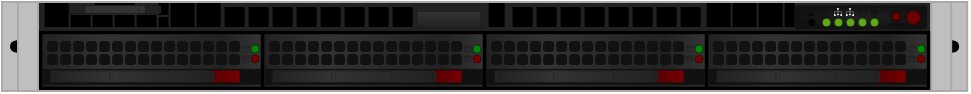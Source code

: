 <mxfile version="24.4.8" type="device">
  <diagram name="Page-1" id="KZN-zyBD-0XipZeYQRDT">
    <mxGraphModel dx="808" dy="467" grid="1" gridSize="10" guides="1" tooltips="1" connect="1" arrows="1" fold="1" page="1" pageScale="1" pageWidth="500" pageHeight="200" math="0" shadow="0">
      <root>
        <mxCell id="0" />
        <mxCell id="1" parent="0" />
        <mxCell id="lOCSN8-xL9tDfDZF2J6v-251" value="" style="group" vertex="1" connectable="0" parent="1">
          <mxGeometry x="9" y="78" width="482.6" height="44.45" as="geometry" />
        </mxCell>
        <mxCell id="9eh16xiQdjSHdPkHuFP6-378" value="" style="rounded=0;whiteSpace=wrap;html=1;strokeColor=#aaaaaa;fillColor=#bfbfbf;strokeWidth=1;container=0;part=1;movable=1;resizable=1;rotatable=1;deletable=1;editable=1;locked=0;connectable=1;" parent="lOCSN8-xL9tDfDZF2J6v-251" vertex="1">
          <mxGeometry width="482.6" height="44.45" as="geometry" />
        </mxCell>
        <mxCell id="9eh16xiQdjSHdPkHuFP6-379" value="" style="rounded=0;whiteSpace=wrap;html=1;strokeColor=#aaaaaa;fillColor=#222222;strokeWidth=1;movable=1;resizable=1;rotatable=1;deletable=1;editable=1;locked=0;connectable=1;container=0;" parent="lOCSN8-xL9tDfDZF2J6v-251" vertex="1">
          <mxGeometry x="18" width="446.6" height="44.45" as="geometry" />
        </mxCell>
        <mxCell id="jP2WbbBxQBNUkDRbYnSl-231" value="" style="rounded=0;whiteSpace=wrap;html=1;fillColor=#000000;fontColor=#ffffff;strokeColor=none;container=0;" parent="lOCSN8-xL9tDfDZF2J6v-251" vertex="1">
          <mxGeometry x="7" y="19.225" width="4" height="6" as="geometry" />
        </mxCell>
        <mxCell id="jP2WbbBxQBNUkDRbYnSl-232" value="" style="ellipse;whiteSpace=wrap;html=1;aspect=fixed;strokeColor=none;fillColor=#000000;container=0;" parent="lOCSN8-xL9tDfDZF2J6v-251" vertex="1">
          <mxGeometry x="8" y="19.225" width="6" height="6" as="geometry" />
        </mxCell>
        <mxCell id="jP2WbbBxQBNUkDRbYnSl-233" value="" style="ellipse;whiteSpace=wrap;html=1;aspect=fixed;strokeColor=none;fillColor=#000000;container=0;" parent="lOCSN8-xL9tDfDZF2J6v-251" vertex="1">
          <mxGeometry x="4" y="19.225" width="6" height="6" as="geometry" />
        </mxCell>
        <mxCell id="wEfOMtyTKLQo5fzBktWI-2" value="" style="rounded=0;whiteSpace=wrap;html=1;fillColor=#000000;fontColor=#ffffff;strokeColor=none;container=0;" parent="lOCSN8-xL9tDfDZF2J6v-251" vertex="1">
          <mxGeometry x="471.596" y="19.225" width="4" height="6" as="geometry" />
        </mxCell>
        <mxCell id="wEfOMtyTKLQo5fzBktWI-3" value="" style="ellipse;whiteSpace=wrap;html=1;aspect=fixed;strokeColor=none;fillColor=#000000;container=0;" parent="lOCSN8-xL9tDfDZF2J6v-251" vertex="1">
          <mxGeometry x="472.596" y="19.225" width="6" height="6" as="geometry" />
        </mxCell>
        <mxCell id="wEfOMtyTKLQo5fzBktWI-4" value="" style="ellipse;whiteSpace=wrap;html=1;aspect=fixed;strokeColor=none;fillColor=#000000;container=0;" parent="lOCSN8-xL9tDfDZF2J6v-251" vertex="1">
          <mxGeometry x="468.596" y="19.225" width="6" height="6" as="geometry" />
        </mxCell>
        <mxCell id="jP2WbbBxQBNUkDRbYnSl-206" value="" style="rounded=0;whiteSpace=wrap;html=1;strokeColor=#aaaaaa;fillColor=#bfbfbf;strokeWidth=1;movable=1;resizable=1;rotatable=1;deletable=1;editable=1;locked=0;connectable=1;container=0;" parent="lOCSN8-xL9tDfDZF2J6v-251" vertex="1">
          <mxGeometry x="7.996" width="10" height="44.45" as="geometry" />
        </mxCell>
        <mxCell id="wEfOMtyTKLQo5fzBktWI-5" value="" style="rounded=0;whiteSpace=wrap;html=1;strokeColor=#aaaaaa;fillColor=#bfbfbf;strokeWidth=1;movable=1;resizable=1;rotatable=1;deletable=1;editable=1;locked=0;connectable=1;container=0;" parent="lOCSN8-xL9tDfDZF2J6v-251" vertex="1">
          <mxGeometry x="464.6" width="10" height="44.45" as="geometry" />
        </mxCell>
        <mxCell id="s0dWRtyi07ZF37cMcm2--266" value="" style="rounded=0;whiteSpace=wrap;html=1;strokeColor=#111111;fillColor=#222222;strokeWidth=0.2;movable=1;resizable=1;rotatable=1;deletable=1;editable=1;locked=0;connectable=1;container=0;align=center;verticalAlign=middle;fontFamily=Helvetica;fontSize=12;fontColor=default;arcSize=9;gradientColor=#333333;gradientDirection=north;" parent="lOCSN8-xL9tDfDZF2J6v-251" vertex="1">
          <mxGeometry x="207.3" y="4.45" width="32" height="8" as="geometry" />
        </mxCell>
        <mxCell id="s0dWRtyi07ZF37cMcm2--64" value="" style="rounded=0;whiteSpace=wrap;html=1;strokeColor=none;fillColor=#000000;strokeWidth=1;movable=1;resizable=1;rotatable=1;deletable=1;editable=1;locked=0;connectable=1;container=0;" parent="lOCSN8-xL9tDfDZF2J6v-251" vertex="1">
          <mxGeometry x="18.5" y="14.45" width="445.6" height="29.5" as="geometry" />
        </mxCell>
        <mxCell id="4ou6pQqf3mK2EiXASReZ-238" value="" style="rounded=1;whiteSpace=wrap;html=1;strokeColor=none;fillColor=#222222;strokeWidth=0.2;movable=1;resizable=1;rotatable=1;deletable=1;editable=1;locked=0;connectable=1;container=0;align=center;verticalAlign=middle;fontFamily=Helvetica;fontSize=12;fontColor=default;gradientColor=#111111;gradientDirection=radial;arcSize=10;" parent="lOCSN8-xL9tDfDZF2J6v-251" vertex="1">
          <mxGeometry x="396.3" y="1.5" width="66" height="12" as="geometry" />
        </mxCell>
        <mxCell id="4ou6pQqf3mK2EiXASReZ-240" value="" style="ellipse;whiteSpace=wrap;html=1;strokeColor=#000000;fillColor=#60a917;fontColor=#ffffff;movable=1;resizable=1;rotatable=1;deletable=1;editable=1;locked=0;connectable=1;container=0;strokeWidth=0.1;" parent="lOCSN8-xL9tDfDZF2J6v-251" vertex="1">
          <mxGeometry x="410" y="8" width="4" height="4" as="geometry" />
        </mxCell>
        <mxCell id="4ou6pQqf3mK2EiXASReZ-243" value="" style="strokeWidth=0.1;html=1;shape=mxgraph.flowchart.database;whiteSpace=wrap;strokeColor=default;fillColor=none;movable=1;resizable=1;rotatable=1;deletable=1;editable=1;locked=0;connectable=1;container=0;" parent="lOCSN8-xL9tDfDZF2J6v-251" vertex="1">
          <mxGeometry x="428" y="3" width="4" height="4" as="geometry" />
        </mxCell>
        <mxCell id="4ou6pQqf3mK2EiXASReZ-244" value="" style="sketch=0;pointerEvents=1;shadow=0;dashed=0;html=1;strokeColor=none;fillColor=#FFFFFF;labelPosition=center;verticalLabelPosition=bottom;verticalAlign=top;align=center;outlineConnect=0;shape=mxgraph.vvd.infrastructure;movable=1;resizable=1;rotatable=1;deletable=1;editable=1;locked=0;connectable=1;container=0;" parent="lOCSN8-xL9tDfDZF2J6v-251" vertex="1">
          <mxGeometry x="416" y="3" width="4" height="4" as="geometry" />
        </mxCell>
        <mxCell id="4ou6pQqf3mK2EiXASReZ-245" value="" style="triangle;whiteSpace=wrap;html=1;rotation=-90;fillColor=none;strokeWidth=0.1;movable=1;resizable=1;rotatable=1;deletable=1;editable=1;locked=0;connectable=1;container=0;" parent="lOCSN8-xL9tDfDZF2J6v-251" vertex="1">
          <mxGeometry x="410" y="3" width="4" height="4" as="geometry" />
        </mxCell>
        <mxCell id="4ou6pQqf3mK2EiXASReZ-246" value="" style="sketch=0;html=1;strokeColor=default;shadow=0;fillColor=none;verticalAlign=top;labelPosition=center;verticalLabelPosition=bottom;shape=mxgraph.gcp2.a7_power;gradientColor=none;strokeWidth=0.1;movable=1;resizable=1;rotatable=1;deletable=1;editable=1;locked=0;connectable=1;container=0;" parent="lOCSN8-xL9tDfDZF2J6v-251" vertex="1">
          <mxGeometry x="434" y="3" width="4" height="4" as="geometry" />
        </mxCell>
        <mxCell id="4ou6pQqf3mK2EiXASReZ-247" value="" style="ellipse;whiteSpace=wrap;html=1;strokeColor=#000000;fillColor=#60a917;fontColor=#ffffff;movable=1;resizable=1;rotatable=1;deletable=1;editable=1;locked=0;connectable=1;container=0;strokeWidth=0.1;" parent="lOCSN8-xL9tDfDZF2J6v-251" vertex="1">
          <mxGeometry x="416" y="8" width="4" height="4" as="geometry" />
        </mxCell>
        <mxCell id="4ou6pQqf3mK2EiXASReZ-248" value="" style="ellipse;whiteSpace=wrap;html=1;strokeColor=#000000;fillColor=#60a917;fontColor=#ffffff;movable=1;resizable=1;rotatable=1;deletable=1;editable=1;locked=0;connectable=1;container=0;strokeWidth=0.1;" parent="lOCSN8-xL9tDfDZF2J6v-251" vertex="1">
          <mxGeometry x="422" y="8" width="4" height="4" as="geometry" />
        </mxCell>
        <mxCell id="4ou6pQqf3mK2EiXASReZ-249" value="" style="ellipse;whiteSpace=wrap;html=1;strokeColor=#000000;fillColor=#60a917;fontColor=#ffffff;movable=1;resizable=1;rotatable=1;deletable=1;editable=1;locked=0;connectable=1;container=0;strokeWidth=0.1;" parent="lOCSN8-xL9tDfDZF2J6v-251" vertex="1">
          <mxGeometry x="428" y="8" width="4" height="4" as="geometry" />
        </mxCell>
        <mxCell id="4ou6pQqf3mK2EiXASReZ-250" value="" style="ellipse;whiteSpace=wrap;html=1;strokeColor=#000000;fillColor=#60a917;fontColor=#ffffff;movable=1;resizable=1;rotatable=1;deletable=1;editable=1;locked=0;connectable=1;container=0;strokeWidth=0.1;" parent="lOCSN8-xL9tDfDZF2J6v-251" vertex="1">
          <mxGeometry x="434" y="8" width="4" height="4" as="geometry" />
        </mxCell>
        <mxCell id="4ou6pQqf3mK2EiXASReZ-251" value="" style="sketch=0;pointerEvents=1;shadow=0;dashed=0;html=1;strokeColor=none;fillColor=#FFFFFF;labelPosition=center;verticalLabelPosition=bottom;verticalAlign=top;align=center;outlineConnect=0;shape=mxgraph.vvd.infrastructure;movable=1;resizable=1;rotatable=1;deletable=1;editable=1;locked=0;connectable=1;container=0;" parent="lOCSN8-xL9tDfDZF2J6v-251" vertex="1">
          <mxGeometry x="422" y="3" width="4" height="4" as="geometry" />
        </mxCell>
        <mxCell id="4ou6pQqf3mK2EiXASReZ-262" value="" style="group;rounded=1;arcSize=50;strokeColor=#111111;strokeWidth=2;" parent="lOCSN8-xL9tDfDZF2J6v-251" vertex="1" connectable="0">
          <mxGeometry x="452" y="4.0" width="7" height="7" as="geometry" />
        </mxCell>
        <mxCell id="4ou6pQqf3mK2EiXASReZ-263" value="" style="ellipse;whiteSpace=wrap;html=1;strokeColor=#000000;fillColor=#6F0000;fontColor=#ffffff;movable=1;resizable=1;rotatable=1;deletable=1;editable=1;locked=0;connectable=1;container=0;strokeWidth=0.1;" parent="4ou6pQqf3mK2EiXASReZ-262" vertex="1">
          <mxGeometry width="7" height="7" as="geometry" />
        </mxCell>
        <mxCell id="4ou6pQqf3mK2EiXASReZ-264" value="" style="sketch=0;html=1;strokeColor=#470000;shadow=0;fillColor=none;verticalAlign=top;labelPosition=center;verticalLabelPosition=bottom;shape=mxgraph.gcp2.a7_power;gradientColor=none;strokeWidth=0.1;movable=1;resizable=1;rotatable=1;deletable=1;editable=1;locked=0;connectable=1;container=0;" parent="4ou6pQqf3mK2EiXASReZ-262" vertex="1">
          <mxGeometry x="1" y="0.95" width="5" height="5" as="geometry" />
        </mxCell>
        <mxCell id="4ou6pQqf3mK2EiXASReZ-265" value="" style="group" parent="lOCSN8-xL9tDfDZF2J6v-251" vertex="1" connectable="0">
          <mxGeometry x="445" y="5.0" width="4" height="4" as="geometry" />
        </mxCell>
        <mxCell id="4ou6pQqf3mK2EiXASReZ-266" value="" style="group;rounded=1;arcSize=50;strokeColor=#111111;strokeWidth=2;container=0;" parent="4ou6pQqf3mK2EiXASReZ-265" vertex="1" connectable="0">
          <mxGeometry width="4" height="4" as="geometry" />
        </mxCell>
        <mxCell id="4ou6pQqf3mK2EiXASReZ-267" value="" style="ellipse;whiteSpace=wrap;html=1;strokeColor=#000000;fillColor=#6F0000;fontColor=#ffffff;movable=1;resizable=1;rotatable=1;deletable=1;editable=1;locked=0;connectable=1;container=0;strokeWidth=0.1;" parent="4ou6pQqf3mK2EiXASReZ-265" vertex="1">
          <mxGeometry width="4" height="4" as="geometry" />
        </mxCell>
        <mxCell id="4ou6pQqf3mK2EiXASReZ-268" value="" style="group" parent="lOCSN8-xL9tDfDZF2J6v-251" vertex="1" connectable="0">
          <mxGeometry x="403" y="8.5" width="3" height="3" as="geometry" />
        </mxCell>
        <mxCell id="4ou6pQqf3mK2EiXASReZ-269" value="" style="group;rounded=1;arcSize=50;strokeColor=#111111;strokeWidth=2;container=0;" parent="4ou6pQqf3mK2EiXASReZ-268" vertex="1" connectable="0">
          <mxGeometry width="3" height="3" as="geometry" />
        </mxCell>
        <mxCell id="4ou6pQqf3mK2EiXASReZ-270" value="" style="ellipse;whiteSpace=wrap;html=1;strokeColor=#000000;fillColor=#010101;fontColor=#ffffff;movable=1;resizable=1;rotatable=1;deletable=1;editable=1;locked=0;connectable=1;container=0;strokeWidth=0.1;" parent="4ou6pQqf3mK2EiXASReZ-268" vertex="1">
          <mxGeometry width="3" height="3" as="geometry" />
        </mxCell>
        <mxCell id="4ou6pQqf3mK2EiXASReZ-271" value="UID" style="text;html=1;align=center;verticalAlign=middle;whiteSpace=wrap;rounded=0;fontSize=2;" parent="lOCSN8-xL9tDfDZF2J6v-251" vertex="1">
          <mxGeometry x="400" y="3.5" width="9" height="4" as="geometry" />
        </mxCell>
        <mxCell id="4ou6pQqf3mK2EiXASReZ-272" value="RESET" style="text;html=1;align=center;verticalAlign=middle;whiteSpace=wrap;rounded=0;fontSize=2;" parent="lOCSN8-xL9tDfDZF2J6v-251" vertex="1">
          <mxGeometry x="442.5" y="9" width="9" height="4" as="geometry" />
        </mxCell>
        <mxCell id="lOCSN8-xL9tDfDZF2J6v-213" value="" style="group" vertex="1" connectable="0" parent="lOCSN8-xL9tDfDZF2J6v-251">
          <mxGeometry x="20.3" y="16.2" width="442" height="26" as="geometry" />
        </mxCell>
        <mxCell id="lOCSN8-xL9tDfDZF2J6v-71" value="" style="group" vertex="1" connectable="0" parent="lOCSN8-xL9tDfDZF2J6v-213">
          <mxGeometry width="109" height="26" as="geometry" />
        </mxCell>
        <mxCell id="4ou6pQqf3mK2EiXASReZ-9" value="" style="rounded=0;whiteSpace=wrap;html=1;strokeColor=none;fillColor=#222222;strokeWidth=1;movable=1;resizable=1;rotatable=1;deletable=1;editable=1;locked=0;connectable=1;container=0;" parent="lOCSN8-xL9tDfDZF2J6v-71" vertex="1">
          <mxGeometry width="109" height="26" as="geometry" />
        </mxCell>
        <mxCell id="lOCSN8-xL9tDfDZF2J6v-2" value="" style="rounded=0;whiteSpace=wrap;html=1;strokeColor=none;fillColor=#333333;strokeWidth=1;movable=1;resizable=1;rotatable=1;deletable=1;editable=1;locked=0;connectable=1;container=0;gradientColor=#222222;gradientDirection=east;" vertex="1" parent="lOCSN8-xL9tDfDZF2J6v-71">
          <mxGeometry x="30" width="59" height="26" as="geometry" />
        </mxCell>
        <mxCell id="lOCSN8-xL9tDfDZF2J6v-3" value="" style="rounded=0;whiteSpace=wrap;html=1;strokeColor=none;fillColor=#333333;strokeWidth=1;movable=1;resizable=1;rotatable=1;deletable=1;editable=1;locked=0;connectable=1;container=0;gradientColor=#222222;gradientDirection=west;" vertex="1" parent="lOCSN8-xL9tDfDZF2J6v-71">
          <mxGeometry width="30" height="26" as="geometry" />
        </mxCell>
        <mxCell id="lOCSN8-xL9tDfDZF2J6v-5" value="" style="rounded=0;whiteSpace=wrap;html=1;strokeColor=none;fillColor=#333333;strokeWidth=1;movable=1;resizable=1;rotatable=1;deletable=1;editable=1;locked=0;connectable=1;container=0;gradientColor=#222222;gradientDirection=west;" vertex="1" parent="lOCSN8-xL9tDfDZF2J6v-71">
          <mxGeometry x="89" width="20" height="26" as="geometry" />
        </mxCell>
        <mxCell id="lOCSN8-xL9tDfDZF2J6v-13" value="" style="rounded=1;whiteSpace=wrap;html=1;strokeColor=none;fillColor=#111111;strokeWidth=0.1;movable=1;resizable=1;rotatable=1;deletable=1;editable=1;locked=0;connectable=1;container=0;gradientColor=none;gradientDirection=west;arcSize=32;" vertex="1" parent="lOCSN8-xL9tDfDZF2J6v-71">
          <mxGeometry x="2" y="3" width="5.5" height="5.5" as="geometry" />
        </mxCell>
        <mxCell id="lOCSN8-xL9tDfDZF2J6v-15" value="" style="rounded=1;whiteSpace=wrap;html=1;strokeColor=none;fillColor=#111111;strokeWidth=0.1;movable=1;resizable=1;rotatable=1;deletable=1;editable=1;locked=0;connectable=1;container=0;gradientColor=none;gradientDirection=west;arcSize=32;" vertex="1" parent="lOCSN8-xL9tDfDZF2J6v-71">
          <mxGeometry x="8.5" y="3" width="5.5" height="5.5" as="geometry" />
        </mxCell>
        <mxCell id="lOCSN8-xL9tDfDZF2J6v-16" value="" style="rounded=1;whiteSpace=wrap;html=1;strokeColor=none;fillColor=#111111;strokeWidth=0.1;movable=1;resizable=1;rotatable=1;deletable=1;editable=1;locked=0;connectable=1;container=0;gradientColor=none;gradientDirection=west;arcSize=32;" vertex="1" parent="lOCSN8-xL9tDfDZF2J6v-71">
          <mxGeometry x="15" y="3" width="5.5" height="5.5" as="geometry" />
        </mxCell>
        <mxCell id="lOCSN8-xL9tDfDZF2J6v-17" value="" style="rounded=1;whiteSpace=wrap;html=1;strokeColor=none;fillColor=#111111;strokeWidth=0.1;movable=1;resizable=1;rotatable=1;deletable=1;editable=1;locked=0;connectable=1;container=0;gradientColor=none;gradientDirection=west;arcSize=32;" vertex="1" parent="lOCSN8-xL9tDfDZF2J6v-71">
          <mxGeometry x="21.5" y="3" width="5.5" height="5.5" as="geometry" />
        </mxCell>
        <mxCell id="lOCSN8-xL9tDfDZF2J6v-18" value="" style="rounded=1;whiteSpace=wrap;html=1;strokeColor=none;fillColor=#111111;strokeWidth=0.1;movable=1;resizable=1;rotatable=1;deletable=1;editable=1;locked=0;connectable=1;container=0;gradientColor=none;gradientDirection=west;arcSize=32;" vertex="1" parent="lOCSN8-xL9tDfDZF2J6v-71">
          <mxGeometry x="28" y="3" width="5.5" height="5.5" as="geometry" />
        </mxCell>
        <mxCell id="lOCSN8-xL9tDfDZF2J6v-19" value="" style="rounded=1;whiteSpace=wrap;html=1;strokeColor=none;fillColor=#111111;strokeWidth=0.1;movable=1;resizable=1;rotatable=1;deletable=1;editable=1;locked=0;connectable=1;container=0;gradientColor=none;gradientDirection=west;arcSize=32;" vertex="1" parent="lOCSN8-xL9tDfDZF2J6v-71">
          <mxGeometry x="34.5" y="3" width="5.5" height="5.5" as="geometry" />
        </mxCell>
        <mxCell id="lOCSN8-xL9tDfDZF2J6v-20" value="" style="rounded=1;whiteSpace=wrap;html=1;strokeColor=none;fillColor=#111111;strokeWidth=0.1;movable=1;resizable=1;rotatable=1;deletable=1;editable=1;locked=0;connectable=1;container=0;gradientColor=none;gradientDirection=west;arcSize=32;" vertex="1" parent="lOCSN8-xL9tDfDZF2J6v-71">
          <mxGeometry x="41" y="3" width="5.5" height="5.5" as="geometry" />
        </mxCell>
        <mxCell id="lOCSN8-xL9tDfDZF2J6v-21" value="" style="rounded=1;whiteSpace=wrap;html=1;strokeColor=none;fillColor=#111111;strokeWidth=0.1;movable=1;resizable=1;rotatable=1;deletable=1;editable=1;locked=0;connectable=1;container=0;gradientColor=none;gradientDirection=west;arcSize=32;" vertex="1" parent="lOCSN8-xL9tDfDZF2J6v-71">
          <mxGeometry x="47.5" y="3" width="5.5" height="5.5" as="geometry" />
        </mxCell>
        <mxCell id="lOCSN8-xL9tDfDZF2J6v-22" value="" style="rounded=1;whiteSpace=wrap;html=1;strokeColor=none;fillColor=#111111;strokeWidth=0.1;movable=1;resizable=1;rotatable=1;deletable=1;editable=1;locked=0;connectable=1;container=0;gradientColor=none;gradientDirection=west;arcSize=32;" vertex="1" parent="lOCSN8-xL9tDfDZF2J6v-71">
          <mxGeometry x="54" y="3" width="5.5" height="5.5" as="geometry" />
        </mxCell>
        <mxCell id="lOCSN8-xL9tDfDZF2J6v-23" value="" style="rounded=1;whiteSpace=wrap;html=1;strokeColor=none;fillColor=#111111;strokeWidth=0.1;movable=1;resizable=1;rotatable=1;deletable=1;editable=1;locked=0;connectable=1;container=0;gradientColor=none;gradientDirection=west;arcSize=32;" vertex="1" parent="lOCSN8-xL9tDfDZF2J6v-71">
          <mxGeometry x="60.5" y="3" width="5.5" height="5.5" as="geometry" />
        </mxCell>
        <mxCell id="lOCSN8-xL9tDfDZF2J6v-24" value="" style="rounded=1;whiteSpace=wrap;html=1;strokeColor=none;fillColor=#111111;strokeWidth=0.1;movable=1;resizable=1;rotatable=1;deletable=1;editable=1;locked=0;connectable=1;container=0;gradientColor=none;gradientDirection=west;arcSize=32;" vertex="1" parent="lOCSN8-xL9tDfDZF2J6v-71">
          <mxGeometry x="67" y="3" width="5.5" height="5.5" as="geometry" />
        </mxCell>
        <mxCell id="lOCSN8-xL9tDfDZF2J6v-25" value="" style="rounded=1;whiteSpace=wrap;html=1;strokeColor=none;fillColor=#111111;strokeWidth=0.1;movable=1;resizable=1;rotatable=1;deletable=1;editable=1;locked=0;connectable=1;container=0;gradientColor=none;gradientDirection=west;arcSize=32;" vertex="1" parent="lOCSN8-xL9tDfDZF2J6v-71">
          <mxGeometry x="73.5" y="3" width="5.5" height="5.5" as="geometry" />
        </mxCell>
        <mxCell id="lOCSN8-xL9tDfDZF2J6v-26" value="" style="rounded=1;whiteSpace=wrap;html=1;strokeColor=none;fillColor=#111111;strokeWidth=0.1;movable=1;resizable=1;rotatable=1;deletable=1;editable=1;locked=0;connectable=1;container=0;gradientColor=none;gradientDirection=west;arcSize=32;" vertex="1" parent="lOCSN8-xL9tDfDZF2J6v-71">
          <mxGeometry x="80" y="3" width="5.5" height="5.5" as="geometry" />
        </mxCell>
        <mxCell id="lOCSN8-xL9tDfDZF2J6v-27" value="" style="rounded=1;whiteSpace=wrap;html=1;strokeColor=none;fillColor=#111111;strokeWidth=0.1;movable=1;resizable=1;rotatable=1;deletable=1;editable=1;locked=0;connectable=1;container=0;gradientColor=none;gradientDirection=west;arcSize=32;" vertex="1" parent="lOCSN8-xL9tDfDZF2J6v-71">
          <mxGeometry x="86.5" y="3" width="5.5" height="5.5" as="geometry" />
        </mxCell>
        <mxCell id="lOCSN8-xL9tDfDZF2J6v-28" value="" style="rounded=1;whiteSpace=wrap;html=1;strokeColor=none;fillColor=#111111;strokeWidth=0.1;movable=1;resizable=1;rotatable=1;deletable=1;editable=1;locked=0;connectable=1;container=0;gradientColor=none;gradientDirection=west;arcSize=32;" vertex="1" parent="lOCSN8-xL9tDfDZF2J6v-71">
          <mxGeometry x="93" y="3" width="5.5" height="5.5" as="geometry" />
        </mxCell>
        <mxCell id="lOCSN8-xL9tDfDZF2J6v-29" value="" style="rounded=1;whiteSpace=wrap;html=1;strokeColor=none;fillColor=#111111;strokeWidth=0.1;movable=1;resizable=1;rotatable=1;deletable=1;editable=1;locked=0;connectable=1;container=0;gradientColor=none;gradientDirection=west;arcSize=32;" vertex="1" parent="lOCSN8-xL9tDfDZF2J6v-71">
          <mxGeometry x="2" y="9.5" width="5.5" height="5.5" as="geometry" />
        </mxCell>
        <mxCell id="lOCSN8-xL9tDfDZF2J6v-30" value="" style="rounded=1;whiteSpace=wrap;html=1;strokeColor=none;fillColor=#111111;strokeWidth=0.1;movable=1;resizable=1;rotatable=1;deletable=1;editable=1;locked=0;connectable=1;container=0;gradientColor=none;gradientDirection=west;arcSize=32;" vertex="1" parent="lOCSN8-xL9tDfDZF2J6v-71">
          <mxGeometry x="8.5" y="9.5" width="5.5" height="5.5" as="geometry" />
        </mxCell>
        <mxCell id="lOCSN8-xL9tDfDZF2J6v-31" value="" style="rounded=1;whiteSpace=wrap;html=1;strokeColor=none;fillColor=#111111;strokeWidth=0.1;movable=1;resizable=1;rotatable=1;deletable=1;editable=1;locked=0;connectable=1;container=0;gradientColor=none;gradientDirection=west;arcSize=32;" vertex="1" parent="lOCSN8-xL9tDfDZF2J6v-71">
          <mxGeometry x="15" y="9.5" width="5.5" height="5.5" as="geometry" />
        </mxCell>
        <mxCell id="lOCSN8-xL9tDfDZF2J6v-32" value="" style="rounded=1;whiteSpace=wrap;html=1;strokeColor=none;fillColor=#111111;strokeWidth=0.1;movable=1;resizable=1;rotatable=1;deletable=1;editable=1;locked=0;connectable=1;container=0;gradientColor=none;gradientDirection=west;arcSize=32;" vertex="1" parent="lOCSN8-xL9tDfDZF2J6v-71">
          <mxGeometry x="21.5" y="9.5" width="5.5" height="5.5" as="geometry" />
        </mxCell>
        <mxCell id="lOCSN8-xL9tDfDZF2J6v-33" value="" style="rounded=1;whiteSpace=wrap;html=1;strokeColor=none;fillColor=#111111;strokeWidth=0.1;movable=1;resizable=1;rotatable=1;deletable=1;editable=1;locked=0;connectable=1;container=0;gradientColor=none;gradientDirection=west;arcSize=32;" vertex="1" parent="lOCSN8-xL9tDfDZF2J6v-71">
          <mxGeometry x="28" y="9.5" width="5.5" height="5.5" as="geometry" />
        </mxCell>
        <mxCell id="lOCSN8-xL9tDfDZF2J6v-34" value="" style="rounded=1;whiteSpace=wrap;html=1;strokeColor=none;fillColor=#111111;strokeWidth=0.1;movable=1;resizable=1;rotatable=1;deletable=1;editable=1;locked=0;connectable=1;container=0;gradientColor=none;gradientDirection=west;arcSize=32;" vertex="1" parent="lOCSN8-xL9tDfDZF2J6v-71">
          <mxGeometry x="34.5" y="9.5" width="5.5" height="5.5" as="geometry" />
        </mxCell>
        <mxCell id="lOCSN8-xL9tDfDZF2J6v-35" value="" style="rounded=1;whiteSpace=wrap;html=1;strokeColor=none;fillColor=#111111;strokeWidth=0.1;movable=1;resizable=1;rotatable=1;deletable=1;editable=1;locked=0;connectable=1;container=0;gradientColor=none;gradientDirection=west;arcSize=32;" vertex="1" parent="lOCSN8-xL9tDfDZF2J6v-71">
          <mxGeometry x="41" y="9.5" width="5.5" height="5.5" as="geometry" />
        </mxCell>
        <mxCell id="lOCSN8-xL9tDfDZF2J6v-36" value="" style="rounded=1;whiteSpace=wrap;html=1;strokeColor=none;fillColor=#111111;strokeWidth=0.1;movable=1;resizable=1;rotatable=1;deletable=1;editable=1;locked=0;connectable=1;container=0;gradientColor=none;gradientDirection=west;arcSize=32;" vertex="1" parent="lOCSN8-xL9tDfDZF2J6v-71">
          <mxGeometry x="47.5" y="9.5" width="5.5" height="5.5" as="geometry" />
        </mxCell>
        <mxCell id="lOCSN8-xL9tDfDZF2J6v-37" value="" style="rounded=1;whiteSpace=wrap;html=1;strokeColor=none;fillColor=#111111;strokeWidth=0.1;movable=1;resizable=1;rotatable=1;deletable=1;editable=1;locked=0;connectable=1;container=0;gradientColor=none;gradientDirection=west;arcSize=32;" vertex="1" parent="lOCSN8-xL9tDfDZF2J6v-71">
          <mxGeometry x="54" y="9.5" width="5.5" height="5.5" as="geometry" />
        </mxCell>
        <mxCell id="lOCSN8-xL9tDfDZF2J6v-38" value="" style="rounded=1;whiteSpace=wrap;html=1;strokeColor=none;fillColor=#111111;strokeWidth=0.1;movable=1;resizable=1;rotatable=1;deletable=1;editable=1;locked=0;connectable=1;container=0;gradientColor=none;gradientDirection=west;arcSize=32;" vertex="1" parent="lOCSN8-xL9tDfDZF2J6v-71">
          <mxGeometry x="60.5" y="9.5" width="5.5" height="5.5" as="geometry" />
        </mxCell>
        <mxCell id="lOCSN8-xL9tDfDZF2J6v-39" value="" style="rounded=1;whiteSpace=wrap;html=1;strokeColor=none;fillColor=#111111;strokeWidth=0.1;movable=1;resizable=1;rotatable=1;deletable=1;editable=1;locked=0;connectable=1;container=0;gradientColor=none;gradientDirection=west;arcSize=32;" vertex="1" parent="lOCSN8-xL9tDfDZF2J6v-71">
          <mxGeometry x="67" y="9.5" width="5.5" height="5.5" as="geometry" />
        </mxCell>
        <mxCell id="lOCSN8-xL9tDfDZF2J6v-40" value="" style="rounded=1;whiteSpace=wrap;html=1;strokeColor=none;fillColor=#111111;strokeWidth=0.1;movable=1;resizable=1;rotatable=1;deletable=1;editable=1;locked=0;connectable=1;container=0;gradientColor=none;gradientDirection=west;arcSize=32;" vertex="1" parent="lOCSN8-xL9tDfDZF2J6v-71">
          <mxGeometry x="73.5" y="9.5" width="5.5" height="5.5" as="geometry" />
        </mxCell>
        <mxCell id="lOCSN8-xL9tDfDZF2J6v-41" value="" style="rounded=1;whiteSpace=wrap;html=1;strokeColor=none;fillColor=#111111;strokeWidth=0.1;movable=1;resizable=1;rotatable=1;deletable=1;editable=1;locked=0;connectable=1;container=0;gradientColor=none;gradientDirection=west;arcSize=32;" vertex="1" parent="lOCSN8-xL9tDfDZF2J6v-71">
          <mxGeometry x="80" y="9.5" width="5.5" height="5.5" as="geometry" />
        </mxCell>
        <mxCell id="lOCSN8-xL9tDfDZF2J6v-42" value="" style="rounded=1;whiteSpace=wrap;html=1;strokeColor=none;fillColor=#111111;strokeWidth=0.1;movable=1;resizable=1;rotatable=1;deletable=1;editable=1;locked=0;connectable=1;container=0;gradientColor=none;gradientDirection=west;arcSize=32;" vertex="1" parent="lOCSN8-xL9tDfDZF2J6v-71">
          <mxGeometry x="86.5" y="9.5" width="5.5" height="5.5" as="geometry" />
        </mxCell>
        <mxCell id="lOCSN8-xL9tDfDZF2J6v-43" value="" style="rounded=1;whiteSpace=wrap;html=1;strokeColor=none;fillColor=#111111;strokeWidth=0.1;movable=1;resizable=1;rotatable=1;deletable=1;editable=1;locked=0;connectable=1;container=0;gradientColor=none;gradientDirection=west;arcSize=32;" vertex="1" parent="lOCSN8-xL9tDfDZF2J6v-71">
          <mxGeometry x="93" y="9.5" width="5.5" height="5.5" as="geometry" />
        </mxCell>
        <mxCell id="4ou6pQqf3mK2EiXASReZ-27" value="" style="rounded=1;whiteSpace=wrap;html=1;strokeColor=#111111;fillColor=#008a00;fontColor=#ffffff;container=0;arcSize=50;strokeWidth=0.3;" parent="lOCSN8-xL9tDfDZF2J6v-71" vertex="1">
          <mxGeometry x="104" y="5" width="4" height="4" as="geometry" />
        </mxCell>
        <mxCell id="4ou6pQqf3mK2EiXASReZ-28" value="" style="rounded=1;whiteSpace=wrap;html=1;strokeColor=#111111;fillColor=#750000;fontColor=#ffffff;container=0;arcSize=50;strokeWidth=0.3;" parent="lOCSN8-xL9tDfDZF2J6v-71" vertex="1">
          <mxGeometry x="104" y="10" width="4" height="4" as="geometry" />
        </mxCell>
        <mxCell id="4ou6pQqf3mK2EiXASReZ-30" value="" style="strokeWidth=0.1;html=1;shape=mxgraph.flowchart.database;whiteSpace=wrap;strokeColor=#010101;fillColor=none;movable=1;resizable=1;rotatable=1;deletable=1;editable=1;locked=0;connectable=1;container=0;" parent="lOCSN8-xL9tDfDZF2J6v-71" vertex="1">
          <mxGeometry x="100" y="5.5" width="3" height="3" as="geometry" />
        </mxCell>
        <mxCell id="4ou6pQqf3mK2EiXASReZ-29" value="" style="strokeWidth=0.1;html=1;shape=mxgraph.flowchart.database;whiteSpace=wrap;strokeColor=#010101;fillColor=none;movable=1;resizable=1;rotatable=1;deletable=1;editable=1;locked=0;connectable=1;container=0;" parent="lOCSN8-xL9tDfDZF2J6v-71" vertex="1">
          <mxGeometry x="100" y="10.5" width="3" height="3" as="geometry" />
        </mxCell>
        <mxCell id="4ou6pQqf3mK2EiXASReZ-31" value="" style="shape=mxgraph.sysml.x;strokeWidth=0.1;strokeColor=#010101;container=0;" parent="lOCSN8-xL9tDfDZF2J6v-71" vertex="1">
          <mxGeometry x="100" y="10.5" width="3" height="3" as="geometry" />
        </mxCell>
        <mxCell id="lOCSN8-xL9tDfDZF2J6v-12" value="" style="rounded=0;whiteSpace=wrap;html=1;strokeColor=none;fillColor=#111111;strokeWidth=0.1;movable=1;resizable=1;rotatable=1;deletable=1;editable=1;locked=0;connectable=1;container=0;gradientColor=none;gradientDirection=west;" vertex="1" parent="lOCSN8-xL9tDfDZF2J6v-71">
          <mxGeometry y="17" width="109" height="8" as="geometry" />
        </mxCell>
        <mxCell id="lOCSN8-xL9tDfDZF2J6v-6" value="" style="rounded=0;whiteSpace=wrap;html=1;strokeColor=none;fillColor=#333333;strokeWidth=1;movable=1;resizable=1;rotatable=1;deletable=1;editable=1;locked=0;connectable=1;container=0;gradientColor=#222222;gradientDirection=east;" vertex="1" parent="lOCSN8-xL9tDfDZF2J6v-71">
          <mxGeometry x="34" y="18" width="50" height="6" as="geometry" />
        </mxCell>
        <mxCell id="lOCSN8-xL9tDfDZF2J6v-7" value="" style="rounded=0;whiteSpace=wrap;html=1;strokeColor=none;fillColor=#333333;strokeWidth=1;movable=1;resizable=1;rotatable=1;deletable=1;editable=1;locked=0;connectable=1;container=0;gradientColor=#222222;gradientDirection=west;" vertex="1" parent="lOCSN8-xL9tDfDZF2J6v-71">
          <mxGeometry x="4" y="18" width="30" height="6" as="geometry" />
        </mxCell>
        <mxCell id="lOCSN8-xL9tDfDZF2J6v-10" value="" style="rounded=0;whiteSpace=wrap;html=1;strokeColor=#111111;fillColor=none;strokeWidth=0.1;movable=1;resizable=1;rotatable=1;deletable=1;editable=1;locked=0;connectable=1;container=0;gradientColor=none;gradientDirection=west;" vertex="1" parent="lOCSN8-xL9tDfDZF2J6v-71">
          <mxGeometry x="6" y="18.5" width="27" height="5" as="geometry" />
        </mxCell>
        <mxCell id="lOCSN8-xL9tDfDZF2J6v-11" value="" style="rounded=0;whiteSpace=wrap;html=1;strokeColor=#111111;fillColor=none;strokeWidth=0.1;movable=1;resizable=1;rotatable=1;deletable=1;editable=1;locked=0;connectable=1;container=0;gradientColor=#222222;gradientDirection=east;" vertex="1" parent="lOCSN8-xL9tDfDZF2J6v-71">
          <mxGeometry x="35" y="18.5" width="28" height="5" as="geometry" />
        </mxCell>
        <mxCell id="lOCSN8-xL9tDfDZF2J6v-45" value="" style="rounded=0;whiteSpace=wrap;html=1;strokeColor=none;fillColor=#570000;strokeWidth=1;movable=1;resizable=1;rotatable=1;deletable=1;editable=1;locked=0;connectable=1;container=0;gradientDirection=east;fontColor=#ffffff;gradientColor=#750000;" vertex="1" parent="lOCSN8-xL9tDfDZF2J6v-71">
          <mxGeometry x="84" y="18" width="14.5" height="6" as="geometry" />
        </mxCell>
        <mxCell id="lOCSN8-xL9tDfDZF2J6v-70" value="" style="shape=or;whiteSpace=wrap;html=1;rounded=0;strokeWidth=1;align=center;verticalAlign=middle;fontFamily=Helvetica;fontSize=12;fontColor=default;resizable=1;fillColor=#222222;gradientColor=none;gradientDirection=east;strokeColor=none;" vertex="1" parent="lOCSN8-xL9tDfDZF2J6v-71">
          <mxGeometry x="84" y="18" width="2" height="6" as="geometry" />
        </mxCell>
        <mxCell id="lOCSN8-xL9tDfDZF2J6v-72" value="" style="group" vertex="1" connectable="0" parent="lOCSN8-xL9tDfDZF2J6v-213">
          <mxGeometry x="111" width="109" height="26" as="geometry" />
        </mxCell>
        <mxCell id="lOCSN8-xL9tDfDZF2J6v-73" value="" style="rounded=0;whiteSpace=wrap;html=1;strokeColor=none;fillColor=#222222;strokeWidth=1;movable=1;resizable=1;rotatable=1;deletable=1;editable=1;locked=0;connectable=1;container=0;" vertex="1" parent="lOCSN8-xL9tDfDZF2J6v-72">
          <mxGeometry width="109" height="26" as="geometry" />
        </mxCell>
        <mxCell id="lOCSN8-xL9tDfDZF2J6v-74" value="" style="rounded=0;whiteSpace=wrap;html=1;strokeColor=none;fillColor=#333333;strokeWidth=1;movable=1;resizable=1;rotatable=1;deletable=1;editable=1;locked=0;connectable=1;container=0;gradientColor=#222222;gradientDirection=east;" vertex="1" parent="lOCSN8-xL9tDfDZF2J6v-72">
          <mxGeometry x="30" width="59" height="26" as="geometry" />
        </mxCell>
        <mxCell id="lOCSN8-xL9tDfDZF2J6v-75" value="" style="rounded=0;whiteSpace=wrap;html=1;strokeColor=none;fillColor=#333333;strokeWidth=1;movable=1;resizable=1;rotatable=1;deletable=1;editable=1;locked=0;connectable=1;container=0;gradientColor=#222222;gradientDirection=west;" vertex="1" parent="lOCSN8-xL9tDfDZF2J6v-72">
          <mxGeometry width="30" height="26" as="geometry" />
        </mxCell>
        <mxCell id="lOCSN8-xL9tDfDZF2J6v-76" value="" style="rounded=0;whiteSpace=wrap;html=1;strokeColor=none;fillColor=#333333;strokeWidth=1;movable=1;resizable=1;rotatable=1;deletable=1;editable=1;locked=0;connectable=1;container=0;gradientColor=#222222;gradientDirection=west;" vertex="1" parent="lOCSN8-xL9tDfDZF2J6v-72">
          <mxGeometry x="89" width="20" height="26" as="geometry" />
        </mxCell>
        <mxCell id="lOCSN8-xL9tDfDZF2J6v-77" value="" style="rounded=1;whiteSpace=wrap;html=1;strokeColor=none;fillColor=#111111;strokeWidth=0.1;movable=1;resizable=1;rotatable=1;deletable=1;editable=1;locked=0;connectable=1;container=0;gradientColor=none;gradientDirection=west;arcSize=32;" vertex="1" parent="lOCSN8-xL9tDfDZF2J6v-72">
          <mxGeometry x="2" y="3" width="5.5" height="5.5" as="geometry" />
        </mxCell>
        <mxCell id="lOCSN8-xL9tDfDZF2J6v-78" value="" style="rounded=1;whiteSpace=wrap;html=1;strokeColor=none;fillColor=#111111;strokeWidth=0.1;movable=1;resizable=1;rotatable=1;deletable=1;editable=1;locked=0;connectable=1;container=0;gradientColor=none;gradientDirection=west;arcSize=32;" vertex="1" parent="lOCSN8-xL9tDfDZF2J6v-72">
          <mxGeometry x="8.5" y="3" width="5.5" height="5.5" as="geometry" />
        </mxCell>
        <mxCell id="lOCSN8-xL9tDfDZF2J6v-79" value="" style="rounded=1;whiteSpace=wrap;html=1;strokeColor=none;fillColor=#111111;strokeWidth=0.1;movable=1;resizable=1;rotatable=1;deletable=1;editable=1;locked=0;connectable=1;container=0;gradientColor=none;gradientDirection=west;arcSize=32;" vertex="1" parent="lOCSN8-xL9tDfDZF2J6v-72">
          <mxGeometry x="15" y="3" width="5.5" height="5.5" as="geometry" />
        </mxCell>
        <mxCell id="lOCSN8-xL9tDfDZF2J6v-80" value="" style="rounded=1;whiteSpace=wrap;html=1;strokeColor=none;fillColor=#111111;strokeWidth=0.1;movable=1;resizable=1;rotatable=1;deletable=1;editable=1;locked=0;connectable=1;container=0;gradientColor=none;gradientDirection=west;arcSize=32;" vertex="1" parent="lOCSN8-xL9tDfDZF2J6v-72">
          <mxGeometry x="21.5" y="3" width="5.5" height="5.5" as="geometry" />
        </mxCell>
        <mxCell id="lOCSN8-xL9tDfDZF2J6v-81" value="" style="rounded=1;whiteSpace=wrap;html=1;strokeColor=none;fillColor=#111111;strokeWidth=0.1;movable=1;resizable=1;rotatable=1;deletable=1;editable=1;locked=0;connectable=1;container=0;gradientColor=none;gradientDirection=west;arcSize=32;" vertex="1" parent="lOCSN8-xL9tDfDZF2J6v-72">
          <mxGeometry x="28" y="3" width="5.5" height="5.5" as="geometry" />
        </mxCell>
        <mxCell id="lOCSN8-xL9tDfDZF2J6v-82" value="" style="rounded=1;whiteSpace=wrap;html=1;strokeColor=none;fillColor=#111111;strokeWidth=0.1;movable=1;resizable=1;rotatable=1;deletable=1;editable=1;locked=0;connectable=1;container=0;gradientColor=none;gradientDirection=west;arcSize=32;" vertex="1" parent="lOCSN8-xL9tDfDZF2J6v-72">
          <mxGeometry x="34.5" y="3" width="5.5" height="5.5" as="geometry" />
        </mxCell>
        <mxCell id="lOCSN8-xL9tDfDZF2J6v-83" value="" style="rounded=1;whiteSpace=wrap;html=1;strokeColor=none;fillColor=#111111;strokeWidth=0.1;movable=1;resizable=1;rotatable=1;deletable=1;editable=1;locked=0;connectable=1;container=0;gradientColor=none;gradientDirection=west;arcSize=32;" vertex="1" parent="lOCSN8-xL9tDfDZF2J6v-72">
          <mxGeometry x="41" y="3" width="5.5" height="5.5" as="geometry" />
        </mxCell>
        <mxCell id="lOCSN8-xL9tDfDZF2J6v-84" value="" style="rounded=1;whiteSpace=wrap;html=1;strokeColor=none;fillColor=#111111;strokeWidth=0.1;movable=1;resizable=1;rotatable=1;deletable=1;editable=1;locked=0;connectable=1;container=0;gradientColor=none;gradientDirection=west;arcSize=32;" vertex="1" parent="lOCSN8-xL9tDfDZF2J6v-72">
          <mxGeometry x="47.5" y="3" width="5.5" height="5.5" as="geometry" />
        </mxCell>
        <mxCell id="lOCSN8-xL9tDfDZF2J6v-85" value="" style="rounded=1;whiteSpace=wrap;html=1;strokeColor=none;fillColor=#111111;strokeWidth=0.1;movable=1;resizable=1;rotatable=1;deletable=1;editable=1;locked=0;connectable=1;container=0;gradientColor=none;gradientDirection=west;arcSize=32;" vertex="1" parent="lOCSN8-xL9tDfDZF2J6v-72">
          <mxGeometry x="54" y="3" width="5.5" height="5.5" as="geometry" />
        </mxCell>
        <mxCell id="lOCSN8-xL9tDfDZF2J6v-86" value="" style="rounded=1;whiteSpace=wrap;html=1;strokeColor=none;fillColor=#111111;strokeWidth=0.1;movable=1;resizable=1;rotatable=1;deletable=1;editable=1;locked=0;connectable=1;container=0;gradientColor=none;gradientDirection=west;arcSize=32;" vertex="1" parent="lOCSN8-xL9tDfDZF2J6v-72">
          <mxGeometry x="60.5" y="3" width="5.5" height="5.5" as="geometry" />
        </mxCell>
        <mxCell id="lOCSN8-xL9tDfDZF2J6v-87" value="" style="rounded=1;whiteSpace=wrap;html=1;strokeColor=none;fillColor=#111111;strokeWidth=0.1;movable=1;resizable=1;rotatable=1;deletable=1;editable=1;locked=0;connectable=1;container=0;gradientColor=none;gradientDirection=west;arcSize=32;" vertex="1" parent="lOCSN8-xL9tDfDZF2J6v-72">
          <mxGeometry x="67" y="3" width="5.5" height="5.5" as="geometry" />
        </mxCell>
        <mxCell id="lOCSN8-xL9tDfDZF2J6v-88" value="" style="rounded=1;whiteSpace=wrap;html=1;strokeColor=none;fillColor=#111111;strokeWidth=0.1;movable=1;resizable=1;rotatable=1;deletable=1;editable=1;locked=0;connectable=1;container=0;gradientColor=none;gradientDirection=west;arcSize=32;" vertex="1" parent="lOCSN8-xL9tDfDZF2J6v-72">
          <mxGeometry x="73.5" y="3" width="5.5" height="5.5" as="geometry" />
        </mxCell>
        <mxCell id="lOCSN8-xL9tDfDZF2J6v-89" value="" style="rounded=1;whiteSpace=wrap;html=1;strokeColor=none;fillColor=#111111;strokeWidth=0.1;movable=1;resizable=1;rotatable=1;deletable=1;editable=1;locked=0;connectable=1;container=0;gradientColor=none;gradientDirection=west;arcSize=32;" vertex="1" parent="lOCSN8-xL9tDfDZF2J6v-72">
          <mxGeometry x="80" y="3" width="5.5" height="5.5" as="geometry" />
        </mxCell>
        <mxCell id="lOCSN8-xL9tDfDZF2J6v-90" value="" style="rounded=1;whiteSpace=wrap;html=1;strokeColor=none;fillColor=#111111;strokeWidth=0.1;movable=1;resizable=1;rotatable=1;deletable=1;editable=1;locked=0;connectable=1;container=0;gradientColor=none;gradientDirection=west;arcSize=32;" vertex="1" parent="lOCSN8-xL9tDfDZF2J6v-72">
          <mxGeometry x="86.5" y="3" width="5.5" height="5.5" as="geometry" />
        </mxCell>
        <mxCell id="lOCSN8-xL9tDfDZF2J6v-91" value="" style="rounded=1;whiteSpace=wrap;html=1;strokeColor=none;fillColor=#111111;strokeWidth=0.1;movable=1;resizable=1;rotatable=1;deletable=1;editable=1;locked=0;connectable=1;container=0;gradientColor=none;gradientDirection=west;arcSize=32;" vertex="1" parent="lOCSN8-xL9tDfDZF2J6v-72">
          <mxGeometry x="93" y="3" width="5.5" height="5.5" as="geometry" />
        </mxCell>
        <mxCell id="lOCSN8-xL9tDfDZF2J6v-92" value="" style="rounded=1;whiteSpace=wrap;html=1;strokeColor=none;fillColor=#111111;strokeWidth=0.1;movable=1;resizable=1;rotatable=1;deletable=1;editable=1;locked=0;connectable=1;container=0;gradientColor=none;gradientDirection=west;arcSize=32;" vertex="1" parent="lOCSN8-xL9tDfDZF2J6v-72">
          <mxGeometry x="2" y="9.5" width="5.5" height="5.5" as="geometry" />
        </mxCell>
        <mxCell id="lOCSN8-xL9tDfDZF2J6v-93" value="" style="rounded=1;whiteSpace=wrap;html=1;strokeColor=none;fillColor=#111111;strokeWidth=0.1;movable=1;resizable=1;rotatable=1;deletable=1;editable=1;locked=0;connectable=1;container=0;gradientColor=none;gradientDirection=west;arcSize=32;" vertex="1" parent="lOCSN8-xL9tDfDZF2J6v-72">
          <mxGeometry x="8.5" y="9.5" width="5.5" height="5.5" as="geometry" />
        </mxCell>
        <mxCell id="lOCSN8-xL9tDfDZF2J6v-94" value="" style="rounded=1;whiteSpace=wrap;html=1;strokeColor=none;fillColor=#111111;strokeWidth=0.1;movable=1;resizable=1;rotatable=1;deletable=1;editable=1;locked=0;connectable=1;container=0;gradientColor=none;gradientDirection=west;arcSize=32;" vertex="1" parent="lOCSN8-xL9tDfDZF2J6v-72">
          <mxGeometry x="15" y="9.5" width="5.5" height="5.5" as="geometry" />
        </mxCell>
        <mxCell id="lOCSN8-xL9tDfDZF2J6v-95" value="" style="rounded=1;whiteSpace=wrap;html=1;strokeColor=none;fillColor=#111111;strokeWidth=0.1;movable=1;resizable=1;rotatable=1;deletable=1;editable=1;locked=0;connectable=1;container=0;gradientColor=none;gradientDirection=west;arcSize=32;" vertex="1" parent="lOCSN8-xL9tDfDZF2J6v-72">
          <mxGeometry x="21.5" y="9.5" width="5.5" height="5.5" as="geometry" />
        </mxCell>
        <mxCell id="lOCSN8-xL9tDfDZF2J6v-96" value="" style="rounded=1;whiteSpace=wrap;html=1;strokeColor=none;fillColor=#111111;strokeWidth=0.1;movable=1;resizable=1;rotatable=1;deletable=1;editable=1;locked=0;connectable=1;container=0;gradientColor=none;gradientDirection=west;arcSize=32;" vertex="1" parent="lOCSN8-xL9tDfDZF2J6v-72">
          <mxGeometry x="28" y="9.5" width="5.5" height="5.5" as="geometry" />
        </mxCell>
        <mxCell id="lOCSN8-xL9tDfDZF2J6v-97" value="" style="rounded=1;whiteSpace=wrap;html=1;strokeColor=none;fillColor=#111111;strokeWidth=0.1;movable=1;resizable=1;rotatable=1;deletable=1;editable=1;locked=0;connectable=1;container=0;gradientColor=none;gradientDirection=west;arcSize=32;" vertex="1" parent="lOCSN8-xL9tDfDZF2J6v-72">
          <mxGeometry x="34.5" y="9.5" width="5.5" height="5.5" as="geometry" />
        </mxCell>
        <mxCell id="lOCSN8-xL9tDfDZF2J6v-98" value="" style="rounded=1;whiteSpace=wrap;html=1;strokeColor=none;fillColor=#111111;strokeWidth=0.1;movable=1;resizable=1;rotatable=1;deletable=1;editable=1;locked=0;connectable=1;container=0;gradientColor=none;gradientDirection=west;arcSize=32;" vertex="1" parent="lOCSN8-xL9tDfDZF2J6v-72">
          <mxGeometry x="41" y="9.5" width="5.5" height="5.5" as="geometry" />
        </mxCell>
        <mxCell id="lOCSN8-xL9tDfDZF2J6v-99" value="" style="rounded=1;whiteSpace=wrap;html=1;strokeColor=none;fillColor=#111111;strokeWidth=0.1;movable=1;resizable=1;rotatable=1;deletable=1;editable=1;locked=0;connectable=1;container=0;gradientColor=none;gradientDirection=west;arcSize=32;" vertex="1" parent="lOCSN8-xL9tDfDZF2J6v-72">
          <mxGeometry x="47.5" y="9.5" width="5.5" height="5.5" as="geometry" />
        </mxCell>
        <mxCell id="lOCSN8-xL9tDfDZF2J6v-100" value="" style="rounded=1;whiteSpace=wrap;html=1;strokeColor=none;fillColor=#111111;strokeWidth=0.1;movable=1;resizable=1;rotatable=1;deletable=1;editable=1;locked=0;connectable=1;container=0;gradientColor=none;gradientDirection=west;arcSize=32;" vertex="1" parent="lOCSN8-xL9tDfDZF2J6v-72">
          <mxGeometry x="54" y="9.5" width="5.5" height="5.5" as="geometry" />
        </mxCell>
        <mxCell id="lOCSN8-xL9tDfDZF2J6v-101" value="" style="rounded=1;whiteSpace=wrap;html=1;strokeColor=none;fillColor=#111111;strokeWidth=0.1;movable=1;resizable=1;rotatable=1;deletable=1;editable=1;locked=0;connectable=1;container=0;gradientColor=none;gradientDirection=west;arcSize=32;" vertex="1" parent="lOCSN8-xL9tDfDZF2J6v-72">
          <mxGeometry x="60.5" y="9.5" width="5.5" height="5.5" as="geometry" />
        </mxCell>
        <mxCell id="lOCSN8-xL9tDfDZF2J6v-102" value="" style="rounded=1;whiteSpace=wrap;html=1;strokeColor=none;fillColor=#111111;strokeWidth=0.1;movable=1;resizable=1;rotatable=1;deletable=1;editable=1;locked=0;connectable=1;container=0;gradientColor=none;gradientDirection=west;arcSize=32;" vertex="1" parent="lOCSN8-xL9tDfDZF2J6v-72">
          <mxGeometry x="67" y="9.5" width="5.5" height="5.5" as="geometry" />
        </mxCell>
        <mxCell id="lOCSN8-xL9tDfDZF2J6v-103" value="" style="rounded=1;whiteSpace=wrap;html=1;strokeColor=none;fillColor=#111111;strokeWidth=0.1;movable=1;resizable=1;rotatable=1;deletable=1;editable=1;locked=0;connectable=1;container=0;gradientColor=none;gradientDirection=west;arcSize=32;" vertex="1" parent="lOCSN8-xL9tDfDZF2J6v-72">
          <mxGeometry x="73.5" y="9.5" width="5.5" height="5.5" as="geometry" />
        </mxCell>
        <mxCell id="lOCSN8-xL9tDfDZF2J6v-104" value="" style="rounded=1;whiteSpace=wrap;html=1;strokeColor=none;fillColor=#111111;strokeWidth=0.1;movable=1;resizable=1;rotatable=1;deletable=1;editable=1;locked=0;connectable=1;container=0;gradientColor=none;gradientDirection=west;arcSize=32;" vertex="1" parent="lOCSN8-xL9tDfDZF2J6v-72">
          <mxGeometry x="80" y="9.5" width="5.5" height="5.5" as="geometry" />
        </mxCell>
        <mxCell id="lOCSN8-xL9tDfDZF2J6v-105" value="" style="rounded=1;whiteSpace=wrap;html=1;strokeColor=none;fillColor=#111111;strokeWidth=0.1;movable=1;resizable=1;rotatable=1;deletable=1;editable=1;locked=0;connectable=1;container=0;gradientColor=none;gradientDirection=west;arcSize=32;" vertex="1" parent="lOCSN8-xL9tDfDZF2J6v-72">
          <mxGeometry x="86.5" y="9.5" width="5.5" height="5.5" as="geometry" />
        </mxCell>
        <mxCell id="lOCSN8-xL9tDfDZF2J6v-106" value="" style="rounded=1;whiteSpace=wrap;html=1;strokeColor=none;fillColor=#111111;strokeWidth=0.1;movable=1;resizable=1;rotatable=1;deletable=1;editable=1;locked=0;connectable=1;container=0;gradientColor=none;gradientDirection=west;arcSize=32;" vertex="1" parent="lOCSN8-xL9tDfDZF2J6v-72">
          <mxGeometry x="93" y="9.5" width="5.5" height="5.5" as="geometry" />
        </mxCell>
        <mxCell id="lOCSN8-xL9tDfDZF2J6v-107" value="" style="rounded=1;whiteSpace=wrap;html=1;strokeColor=#111111;fillColor=#008a00;fontColor=#ffffff;container=0;arcSize=50;strokeWidth=0.3;" vertex="1" parent="lOCSN8-xL9tDfDZF2J6v-72">
          <mxGeometry x="104" y="5" width="4" height="4" as="geometry" />
        </mxCell>
        <mxCell id="lOCSN8-xL9tDfDZF2J6v-108" value="" style="rounded=1;whiteSpace=wrap;html=1;strokeColor=#111111;fillColor=#750000;fontColor=#ffffff;container=0;arcSize=50;strokeWidth=0.3;" vertex="1" parent="lOCSN8-xL9tDfDZF2J6v-72">
          <mxGeometry x="104" y="10" width="4" height="4" as="geometry" />
        </mxCell>
        <mxCell id="lOCSN8-xL9tDfDZF2J6v-109" value="" style="strokeWidth=0.1;html=1;shape=mxgraph.flowchart.database;whiteSpace=wrap;strokeColor=#010101;fillColor=none;movable=1;resizable=1;rotatable=1;deletable=1;editable=1;locked=0;connectable=1;container=0;" vertex="1" parent="lOCSN8-xL9tDfDZF2J6v-72">
          <mxGeometry x="100" y="5.5" width="3" height="3" as="geometry" />
        </mxCell>
        <mxCell id="lOCSN8-xL9tDfDZF2J6v-110" value="" style="strokeWidth=0.1;html=1;shape=mxgraph.flowchart.database;whiteSpace=wrap;strokeColor=#010101;fillColor=none;movable=1;resizable=1;rotatable=1;deletable=1;editable=1;locked=0;connectable=1;container=0;" vertex="1" parent="lOCSN8-xL9tDfDZF2J6v-72">
          <mxGeometry x="100" y="10.5" width="3" height="3" as="geometry" />
        </mxCell>
        <mxCell id="lOCSN8-xL9tDfDZF2J6v-111" value="" style="shape=mxgraph.sysml.x;strokeWidth=0.1;strokeColor=#010101;container=0;" vertex="1" parent="lOCSN8-xL9tDfDZF2J6v-72">
          <mxGeometry x="100" y="10.5" width="3" height="3" as="geometry" />
        </mxCell>
        <mxCell id="lOCSN8-xL9tDfDZF2J6v-112" value="" style="rounded=0;whiteSpace=wrap;html=1;strokeColor=none;fillColor=#111111;strokeWidth=0.1;movable=1;resizable=1;rotatable=1;deletable=1;editable=1;locked=0;connectable=1;container=0;gradientColor=none;gradientDirection=west;" vertex="1" parent="lOCSN8-xL9tDfDZF2J6v-72">
          <mxGeometry y="17" width="109" height="8" as="geometry" />
        </mxCell>
        <mxCell id="lOCSN8-xL9tDfDZF2J6v-113" value="" style="rounded=0;whiteSpace=wrap;html=1;strokeColor=none;fillColor=#333333;strokeWidth=1;movable=1;resizable=1;rotatable=1;deletable=1;editable=1;locked=0;connectable=1;container=0;gradientColor=#222222;gradientDirection=east;" vertex="1" parent="lOCSN8-xL9tDfDZF2J6v-72">
          <mxGeometry x="34" y="18" width="50" height="6" as="geometry" />
        </mxCell>
        <mxCell id="lOCSN8-xL9tDfDZF2J6v-114" value="" style="rounded=0;whiteSpace=wrap;html=1;strokeColor=none;fillColor=#333333;strokeWidth=1;movable=1;resizable=1;rotatable=1;deletable=1;editable=1;locked=0;connectable=1;container=0;gradientColor=#222222;gradientDirection=west;" vertex="1" parent="lOCSN8-xL9tDfDZF2J6v-72">
          <mxGeometry x="4" y="18" width="30" height="6" as="geometry" />
        </mxCell>
        <mxCell id="lOCSN8-xL9tDfDZF2J6v-115" value="" style="rounded=0;whiteSpace=wrap;html=1;strokeColor=#111111;fillColor=none;strokeWidth=0.1;movable=1;resizable=1;rotatable=1;deletable=1;editable=1;locked=0;connectable=1;container=0;gradientColor=none;gradientDirection=west;" vertex="1" parent="lOCSN8-xL9tDfDZF2J6v-72">
          <mxGeometry x="6" y="18.5" width="27" height="5" as="geometry" />
        </mxCell>
        <mxCell id="lOCSN8-xL9tDfDZF2J6v-116" value="" style="rounded=0;whiteSpace=wrap;html=1;strokeColor=#111111;fillColor=none;strokeWidth=0.1;movable=1;resizable=1;rotatable=1;deletable=1;editable=1;locked=0;connectable=1;container=0;gradientColor=#222222;gradientDirection=east;" vertex="1" parent="lOCSN8-xL9tDfDZF2J6v-72">
          <mxGeometry x="35" y="18.5" width="28" height="5" as="geometry" />
        </mxCell>
        <mxCell id="lOCSN8-xL9tDfDZF2J6v-117" value="" style="rounded=0;whiteSpace=wrap;html=1;strokeColor=none;fillColor=#570000;strokeWidth=1;movable=1;resizable=1;rotatable=1;deletable=1;editable=1;locked=0;connectable=1;container=0;gradientDirection=east;fontColor=#ffffff;gradientColor=#750000;" vertex="1" parent="lOCSN8-xL9tDfDZF2J6v-72">
          <mxGeometry x="84" y="18" width="14.5" height="6" as="geometry" />
        </mxCell>
        <mxCell id="lOCSN8-xL9tDfDZF2J6v-118" value="" style="shape=or;whiteSpace=wrap;html=1;rounded=0;strokeWidth=1;align=center;verticalAlign=middle;fontFamily=Helvetica;fontSize=12;fontColor=default;resizable=1;fillColor=#222222;gradientColor=none;gradientDirection=east;strokeColor=none;" vertex="1" parent="lOCSN8-xL9tDfDZF2J6v-72">
          <mxGeometry x="84" y="18" width="2" height="6" as="geometry" />
        </mxCell>
        <mxCell id="lOCSN8-xL9tDfDZF2J6v-119" value="" style="group" vertex="1" connectable="0" parent="lOCSN8-xL9tDfDZF2J6v-213">
          <mxGeometry x="222" width="109" height="26" as="geometry" />
        </mxCell>
        <mxCell id="lOCSN8-xL9tDfDZF2J6v-120" value="" style="rounded=0;whiteSpace=wrap;html=1;strokeColor=none;fillColor=#222222;strokeWidth=1;movable=1;resizable=1;rotatable=1;deletable=1;editable=1;locked=0;connectable=1;container=0;" vertex="1" parent="lOCSN8-xL9tDfDZF2J6v-119">
          <mxGeometry width="109" height="26" as="geometry" />
        </mxCell>
        <mxCell id="lOCSN8-xL9tDfDZF2J6v-121" value="" style="rounded=0;whiteSpace=wrap;html=1;strokeColor=none;fillColor=#333333;strokeWidth=1;movable=1;resizable=1;rotatable=1;deletable=1;editable=1;locked=0;connectable=1;container=0;gradientColor=#222222;gradientDirection=east;" vertex="1" parent="lOCSN8-xL9tDfDZF2J6v-119">
          <mxGeometry x="30" width="59" height="26" as="geometry" />
        </mxCell>
        <mxCell id="lOCSN8-xL9tDfDZF2J6v-122" value="" style="rounded=0;whiteSpace=wrap;html=1;strokeColor=none;fillColor=#333333;strokeWidth=1;movable=1;resizable=1;rotatable=1;deletable=1;editable=1;locked=0;connectable=1;container=0;gradientColor=#222222;gradientDirection=west;" vertex="1" parent="lOCSN8-xL9tDfDZF2J6v-119">
          <mxGeometry width="30" height="26" as="geometry" />
        </mxCell>
        <mxCell id="lOCSN8-xL9tDfDZF2J6v-123" value="" style="rounded=0;whiteSpace=wrap;html=1;strokeColor=none;fillColor=#333333;strokeWidth=1;movable=1;resizable=1;rotatable=1;deletable=1;editable=1;locked=0;connectable=1;container=0;gradientColor=#222222;gradientDirection=west;" vertex="1" parent="lOCSN8-xL9tDfDZF2J6v-119">
          <mxGeometry x="89" width="20" height="26" as="geometry" />
        </mxCell>
        <mxCell id="lOCSN8-xL9tDfDZF2J6v-124" value="" style="rounded=1;whiteSpace=wrap;html=1;strokeColor=none;fillColor=#111111;strokeWidth=0.1;movable=1;resizable=1;rotatable=1;deletable=1;editable=1;locked=0;connectable=1;container=0;gradientColor=none;gradientDirection=west;arcSize=32;" vertex="1" parent="lOCSN8-xL9tDfDZF2J6v-119">
          <mxGeometry x="2" y="3" width="5.5" height="5.5" as="geometry" />
        </mxCell>
        <mxCell id="lOCSN8-xL9tDfDZF2J6v-125" value="" style="rounded=1;whiteSpace=wrap;html=1;strokeColor=none;fillColor=#111111;strokeWidth=0.1;movable=1;resizable=1;rotatable=1;deletable=1;editable=1;locked=0;connectable=1;container=0;gradientColor=none;gradientDirection=west;arcSize=32;" vertex="1" parent="lOCSN8-xL9tDfDZF2J6v-119">
          <mxGeometry x="8.5" y="3" width="5.5" height="5.5" as="geometry" />
        </mxCell>
        <mxCell id="lOCSN8-xL9tDfDZF2J6v-126" value="" style="rounded=1;whiteSpace=wrap;html=1;strokeColor=none;fillColor=#111111;strokeWidth=0.1;movable=1;resizable=1;rotatable=1;deletable=1;editable=1;locked=0;connectable=1;container=0;gradientColor=none;gradientDirection=west;arcSize=32;" vertex="1" parent="lOCSN8-xL9tDfDZF2J6v-119">
          <mxGeometry x="15" y="3" width="5.5" height="5.5" as="geometry" />
        </mxCell>
        <mxCell id="lOCSN8-xL9tDfDZF2J6v-127" value="" style="rounded=1;whiteSpace=wrap;html=1;strokeColor=none;fillColor=#111111;strokeWidth=0.1;movable=1;resizable=1;rotatable=1;deletable=1;editable=1;locked=0;connectable=1;container=0;gradientColor=none;gradientDirection=west;arcSize=32;" vertex="1" parent="lOCSN8-xL9tDfDZF2J6v-119">
          <mxGeometry x="21.5" y="3" width="5.5" height="5.5" as="geometry" />
        </mxCell>
        <mxCell id="lOCSN8-xL9tDfDZF2J6v-128" value="" style="rounded=1;whiteSpace=wrap;html=1;strokeColor=none;fillColor=#111111;strokeWidth=0.1;movable=1;resizable=1;rotatable=1;deletable=1;editable=1;locked=0;connectable=1;container=0;gradientColor=none;gradientDirection=west;arcSize=32;" vertex="1" parent="lOCSN8-xL9tDfDZF2J6v-119">
          <mxGeometry x="28" y="3" width="5.5" height="5.5" as="geometry" />
        </mxCell>
        <mxCell id="lOCSN8-xL9tDfDZF2J6v-129" value="" style="rounded=1;whiteSpace=wrap;html=1;strokeColor=none;fillColor=#111111;strokeWidth=0.1;movable=1;resizable=1;rotatable=1;deletable=1;editable=1;locked=0;connectable=1;container=0;gradientColor=none;gradientDirection=west;arcSize=32;" vertex="1" parent="lOCSN8-xL9tDfDZF2J6v-119">
          <mxGeometry x="34.5" y="3" width="5.5" height="5.5" as="geometry" />
        </mxCell>
        <mxCell id="lOCSN8-xL9tDfDZF2J6v-130" value="" style="rounded=1;whiteSpace=wrap;html=1;strokeColor=none;fillColor=#111111;strokeWidth=0.1;movable=1;resizable=1;rotatable=1;deletable=1;editable=1;locked=0;connectable=1;container=0;gradientColor=none;gradientDirection=west;arcSize=32;" vertex="1" parent="lOCSN8-xL9tDfDZF2J6v-119">
          <mxGeometry x="41" y="3" width="5.5" height="5.5" as="geometry" />
        </mxCell>
        <mxCell id="lOCSN8-xL9tDfDZF2J6v-131" value="" style="rounded=1;whiteSpace=wrap;html=1;strokeColor=none;fillColor=#111111;strokeWidth=0.1;movable=1;resizable=1;rotatable=1;deletable=1;editable=1;locked=0;connectable=1;container=0;gradientColor=none;gradientDirection=west;arcSize=32;" vertex="1" parent="lOCSN8-xL9tDfDZF2J6v-119">
          <mxGeometry x="47.5" y="3" width="5.5" height="5.5" as="geometry" />
        </mxCell>
        <mxCell id="lOCSN8-xL9tDfDZF2J6v-132" value="" style="rounded=1;whiteSpace=wrap;html=1;strokeColor=none;fillColor=#111111;strokeWidth=0.1;movable=1;resizable=1;rotatable=1;deletable=1;editable=1;locked=0;connectable=1;container=0;gradientColor=none;gradientDirection=west;arcSize=32;" vertex="1" parent="lOCSN8-xL9tDfDZF2J6v-119">
          <mxGeometry x="54" y="3" width="5.5" height="5.5" as="geometry" />
        </mxCell>
        <mxCell id="lOCSN8-xL9tDfDZF2J6v-133" value="" style="rounded=1;whiteSpace=wrap;html=1;strokeColor=none;fillColor=#111111;strokeWidth=0.1;movable=1;resizable=1;rotatable=1;deletable=1;editable=1;locked=0;connectable=1;container=0;gradientColor=none;gradientDirection=west;arcSize=32;" vertex="1" parent="lOCSN8-xL9tDfDZF2J6v-119">
          <mxGeometry x="60.5" y="3" width="5.5" height="5.5" as="geometry" />
        </mxCell>
        <mxCell id="lOCSN8-xL9tDfDZF2J6v-134" value="" style="rounded=1;whiteSpace=wrap;html=1;strokeColor=none;fillColor=#111111;strokeWidth=0.1;movable=1;resizable=1;rotatable=1;deletable=1;editable=1;locked=0;connectable=1;container=0;gradientColor=none;gradientDirection=west;arcSize=32;" vertex="1" parent="lOCSN8-xL9tDfDZF2J6v-119">
          <mxGeometry x="67" y="3" width="5.5" height="5.5" as="geometry" />
        </mxCell>
        <mxCell id="lOCSN8-xL9tDfDZF2J6v-135" value="" style="rounded=1;whiteSpace=wrap;html=1;strokeColor=none;fillColor=#111111;strokeWidth=0.1;movable=1;resizable=1;rotatable=1;deletable=1;editable=1;locked=0;connectable=1;container=0;gradientColor=none;gradientDirection=west;arcSize=32;" vertex="1" parent="lOCSN8-xL9tDfDZF2J6v-119">
          <mxGeometry x="73.5" y="3" width="5.5" height="5.5" as="geometry" />
        </mxCell>
        <mxCell id="lOCSN8-xL9tDfDZF2J6v-136" value="" style="rounded=1;whiteSpace=wrap;html=1;strokeColor=none;fillColor=#111111;strokeWidth=0.1;movable=1;resizable=1;rotatable=1;deletable=1;editable=1;locked=0;connectable=1;container=0;gradientColor=none;gradientDirection=west;arcSize=32;" vertex="1" parent="lOCSN8-xL9tDfDZF2J6v-119">
          <mxGeometry x="80" y="3" width="5.5" height="5.5" as="geometry" />
        </mxCell>
        <mxCell id="lOCSN8-xL9tDfDZF2J6v-137" value="" style="rounded=1;whiteSpace=wrap;html=1;strokeColor=none;fillColor=#111111;strokeWidth=0.1;movable=1;resizable=1;rotatable=1;deletable=1;editable=1;locked=0;connectable=1;container=0;gradientColor=none;gradientDirection=west;arcSize=32;" vertex="1" parent="lOCSN8-xL9tDfDZF2J6v-119">
          <mxGeometry x="86.5" y="3" width="5.5" height="5.5" as="geometry" />
        </mxCell>
        <mxCell id="lOCSN8-xL9tDfDZF2J6v-138" value="" style="rounded=1;whiteSpace=wrap;html=1;strokeColor=none;fillColor=#111111;strokeWidth=0.1;movable=1;resizable=1;rotatable=1;deletable=1;editable=1;locked=0;connectable=1;container=0;gradientColor=none;gradientDirection=west;arcSize=32;" vertex="1" parent="lOCSN8-xL9tDfDZF2J6v-119">
          <mxGeometry x="93" y="3" width="5.5" height="5.5" as="geometry" />
        </mxCell>
        <mxCell id="lOCSN8-xL9tDfDZF2J6v-139" value="" style="rounded=1;whiteSpace=wrap;html=1;strokeColor=none;fillColor=#111111;strokeWidth=0.1;movable=1;resizable=1;rotatable=1;deletable=1;editable=1;locked=0;connectable=1;container=0;gradientColor=none;gradientDirection=west;arcSize=32;" vertex="1" parent="lOCSN8-xL9tDfDZF2J6v-119">
          <mxGeometry x="2" y="9.5" width="5.5" height="5.5" as="geometry" />
        </mxCell>
        <mxCell id="lOCSN8-xL9tDfDZF2J6v-140" value="" style="rounded=1;whiteSpace=wrap;html=1;strokeColor=none;fillColor=#111111;strokeWidth=0.1;movable=1;resizable=1;rotatable=1;deletable=1;editable=1;locked=0;connectable=1;container=0;gradientColor=none;gradientDirection=west;arcSize=32;" vertex="1" parent="lOCSN8-xL9tDfDZF2J6v-119">
          <mxGeometry x="8.5" y="9.5" width="5.5" height="5.5" as="geometry" />
        </mxCell>
        <mxCell id="lOCSN8-xL9tDfDZF2J6v-141" value="" style="rounded=1;whiteSpace=wrap;html=1;strokeColor=none;fillColor=#111111;strokeWidth=0.1;movable=1;resizable=1;rotatable=1;deletable=1;editable=1;locked=0;connectable=1;container=0;gradientColor=none;gradientDirection=west;arcSize=32;" vertex="1" parent="lOCSN8-xL9tDfDZF2J6v-119">
          <mxGeometry x="15" y="9.5" width="5.5" height="5.5" as="geometry" />
        </mxCell>
        <mxCell id="lOCSN8-xL9tDfDZF2J6v-142" value="" style="rounded=1;whiteSpace=wrap;html=1;strokeColor=none;fillColor=#111111;strokeWidth=0.1;movable=1;resizable=1;rotatable=1;deletable=1;editable=1;locked=0;connectable=1;container=0;gradientColor=none;gradientDirection=west;arcSize=32;" vertex="1" parent="lOCSN8-xL9tDfDZF2J6v-119">
          <mxGeometry x="21.5" y="9.5" width="5.5" height="5.5" as="geometry" />
        </mxCell>
        <mxCell id="lOCSN8-xL9tDfDZF2J6v-143" value="" style="rounded=1;whiteSpace=wrap;html=1;strokeColor=none;fillColor=#111111;strokeWidth=0.1;movable=1;resizable=1;rotatable=1;deletable=1;editable=1;locked=0;connectable=1;container=0;gradientColor=none;gradientDirection=west;arcSize=32;" vertex="1" parent="lOCSN8-xL9tDfDZF2J6v-119">
          <mxGeometry x="28" y="9.5" width="5.5" height="5.5" as="geometry" />
        </mxCell>
        <mxCell id="lOCSN8-xL9tDfDZF2J6v-144" value="" style="rounded=1;whiteSpace=wrap;html=1;strokeColor=none;fillColor=#111111;strokeWidth=0.1;movable=1;resizable=1;rotatable=1;deletable=1;editable=1;locked=0;connectable=1;container=0;gradientColor=none;gradientDirection=west;arcSize=32;" vertex="1" parent="lOCSN8-xL9tDfDZF2J6v-119">
          <mxGeometry x="34.5" y="9.5" width="5.5" height="5.5" as="geometry" />
        </mxCell>
        <mxCell id="lOCSN8-xL9tDfDZF2J6v-145" value="" style="rounded=1;whiteSpace=wrap;html=1;strokeColor=none;fillColor=#111111;strokeWidth=0.1;movable=1;resizable=1;rotatable=1;deletable=1;editable=1;locked=0;connectable=1;container=0;gradientColor=none;gradientDirection=west;arcSize=32;" vertex="1" parent="lOCSN8-xL9tDfDZF2J6v-119">
          <mxGeometry x="41" y="9.5" width="5.5" height="5.5" as="geometry" />
        </mxCell>
        <mxCell id="lOCSN8-xL9tDfDZF2J6v-146" value="" style="rounded=1;whiteSpace=wrap;html=1;strokeColor=none;fillColor=#111111;strokeWidth=0.1;movable=1;resizable=1;rotatable=1;deletable=1;editable=1;locked=0;connectable=1;container=0;gradientColor=none;gradientDirection=west;arcSize=32;" vertex="1" parent="lOCSN8-xL9tDfDZF2J6v-119">
          <mxGeometry x="47.5" y="9.5" width="5.5" height="5.5" as="geometry" />
        </mxCell>
        <mxCell id="lOCSN8-xL9tDfDZF2J6v-147" value="" style="rounded=1;whiteSpace=wrap;html=1;strokeColor=none;fillColor=#111111;strokeWidth=0.1;movable=1;resizable=1;rotatable=1;deletable=1;editable=1;locked=0;connectable=1;container=0;gradientColor=none;gradientDirection=west;arcSize=32;" vertex="1" parent="lOCSN8-xL9tDfDZF2J6v-119">
          <mxGeometry x="54" y="9.5" width="5.5" height="5.5" as="geometry" />
        </mxCell>
        <mxCell id="lOCSN8-xL9tDfDZF2J6v-148" value="" style="rounded=1;whiteSpace=wrap;html=1;strokeColor=none;fillColor=#111111;strokeWidth=0.1;movable=1;resizable=1;rotatable=1;deletable=1;editable=1;locked=0;connectable=1;container=0;gradientColor=none;gradientDirection=west;arcSize=32;" vertex="1" parent="lOCSN8-xL9tDfDZF2J6v-119">
          <mxGeometry x="60.5" y="9.5" width="5.5" height="5.5" as="geometry" />
        </mxCell>
        <mxCell id="lOCSN8-xL9tDfDZF2J6v-149" value="" style="rounded=1;whiteSpace=wrap;html=1;strokeColor=none;fillColor=#111111;strokeWidth=0.1;movable=1;resizable=1;rotatable=1;deletable=1;editable=1;locked=0;connectable=1;container=0;gradientColor=none;gradientDirection=west;arcSize=32;" vertex="1" parent="lOCSN8-xL9tDfDZF2J6v-119">
          <mxGeometry x="67" y="9.5" width="5.5" height="5.5" as="geometry" />
        </mxCell>
        <mxCell id="lOCSN8-xL9tDfDZF2J6v-150" value="" style="rounded=1;whiteSpace=wrap;html=1;strokeColor=none;fillColor=#111111;strokeWidth=0.1;movable=1;resizable=1;rotatable=1;deletable=1;editable=1;locked=0;connectable=1;container=0;gradientColor=none;gradientDirection=west;arcSize=32;" vertex="1" parent="lOCSN8-xL9tDfDZF2J6v-119">
          <mxGeometry x="73.5" y="9.5" width="5.5" height="5.5" as="geometry" />
        </mxCell>
        <mxCell id="lOCSN8-xL9tDfDZF2J6v-151" value="" style="rounded=1;whiteSpace=wrap;html=1;strokeColor=none;fillColor=#111111;strokeWidth=0.1;movable=1;resizable=1;rotatable=1;deletable=1;editable=1;locked=0;connectable=1;container=0;gradientColor=none;gradientDirection=west;arcSize=32;" vertex="1" parent="lOCSN8-xL9tDfDZF2J6v-119">
          <mxGeometry x="80" y="9.5" width="5.5" height="5.5" as="geometry" />
        </mxCell>
        <mxCell id="lOCSN8-xL9tDfDZF2J6v-152" value="" style="rounded=1;whiteSpace=wrap;html=1;strokeColor=none;fillColor=#111111;strokeWidth=0.1;movable=1;resizable=1;rotatable=1;deletable=1;editable=1;locked=0;connectable=1;container=0;gradientColor=none;gradientDirection=west;arcSize=32;" vertex="1" parent="lOCSN8-xL9tDfDZF2J6v-119">
          <mxGeometry x="86.5" y="9.5" width="5.5" height="5.5" as="geometry" />
        </mxCell>
        <mxCell id="lOCSN8-xL9tDfDZF2J6v-153" value="" style="rounded=1;whiteSpace=wrap;html=1;strokeColor=none;fillColor=#111111;strokeWidth=0.1;movable=1;resizable=1;rotatable=1;deletable=1;editable=1;locked=0;connectable=1;container=0;gradientColor=none;gradientDirection=west;arcSize=32;" vertex="1" parent="lOCSN8-xL9tDfDZF2J6v-119">
          <mxGeometry x="93" y="9.5" width="5.5" height="5.5" as="geometry" />
        </mxCell>
        <mxCell id="lOCSN8-xL9tDfDZF2J6v-154" value="" style="rounded=1;whiteSpace=wrap;html=1;strokeColor=#111111;fillColor=#008a00;fontColor=#ffffff;container=0;arcSize=50;strokeWidth=0.3;" vertex="1" parent="lOCSN8-xL9tDfDZF2J6v-119">
          <mxGeometry x="104" y="5" width="4" height="4" as="geometry" />
        </mxCell>
        <mxCell id="lOCSN8-xL9tDfDZF2J6v-155" value="" style="rounded=1;whiteSpace=wrap;html=1;strokeColor=#111111;fillColor=#750000;fontColor=#ffffff;container=0;arcSize=50;strokeWidth=0.3;" vertex="1" parent="lOCSN8-xL9tDfDZF2J6v-119">
          <mxGeometry x="104" y="10" width="4" height="4" as="geometry" />
        </mxCell>
        <mxCell id="lOCSN8-xL9tDfDZF2J6v-156" value="" style="strokeWidth=0.1;html=1;shape=mxgraph.flowchart.database;whiteSpace=wrap;strokeColor=#010101;fillColor=none;movable=1;resizable=1;rotatable=1;deletable=1;editable=1;locked=0;connectable=1;container=0;" vertex="1" parent="lOCSN8-xL9tDfDZF2J6v-119">
          <mxGeometry x="100" y="5.5" width="3" height="3" as="geometry" />
        </mxCell>
        <mxCell id="lOCSN8-xL9tDfDZF2J6v-157" value="" style="strokeWidth=0.1;html=1;shape=mxgraph.flowchart.database;whiteSpace=wrap;strokeColor=#010101;fillColor=none;movable=1;resizable=1;rotatable=1;deletable=1;editable=1;locked=0;connectable=1;container=0;" vertex="1" parent="lOCSN8-xL9tDfDZF2J6v-119">
          <mxGeometry x="100" y="10.5" width="3" height="3" as="geometry" />
        </mxCell>
        <mxCell id="lOCSN8-xL9tDfDZF2J6v-158" value="" style="shape=mxgraph.sysml.x;strokeWidth=0.1;strokeColor=#010101;container=0;" vertex="1" parent="lOCSN8-xL9tDfDZF2J6v-119">
          <mxGeometry x="100" y="10.5" width="3" height="3" as="geometry" />
        </mxCell>
        <mxCell id="lOCSN8-xL9tDfDZF2J6v-159" value="" style="rounded=0;whiteSpace=wrap;html=1;strokeColor=none;fillColor=#111111;strokeWidth=0.1;movable=1;resizable=1;rotatable=1;deletable=1;editable=1;locked=0;connectable=1;container=0;gradientColor=none;gradientDirection=west;" vertex="1" parent="lOCSN8-xL9tDfDZF2J6v-119">
          <mxGeometry y="17" width="109" height="8" as="geometry" />
        </mxCell>
        <mxCell id="lOCSN8-xL9tDfDZF2J6v-160" value="" style="rounded=0;whiteSpace=wrap;html=1;strokeColor=none;fillColor=#333333;strokeWidth=1;movable=1;resizable=1;rotatable=1;deletable=1;editable=1;locked=0;connectable=1;container=0;gradientColor=#222222;gradientDirection=east;" vertex="1" parent="lOCSN8-xL9tDfDZF2J6v-119">
          <mxGeometry x="34" y="18" width="50" height="6" as="geometry" />
        </mxCell>
        <mxCell id="lOCSN8-xL9tDfDZF2J6v-161" value="" style="rounded=0;whiteSpace=wrap;html=1;strokeColor=none;fillColor=#333333;strokeWidth=1;movable=1;resizable=1;rotatable=1;deletable=1;editable=1;locked=0;connectable=1;container=0;gradientColor=#222222;gradientDirection=west;" vertex="1" parent="lOCSN8-xL9tDfDZF2J6v-119">
          <mxGeometry x="4" y="18" width="30" height="6" as="geometry" />
        </mxCell>
        <mxCell id="lOCSN8-xL9tDfDZF2J6v-162" value="" style="rounded=0;whiteSpace=wrap;html=1;strokeColor=#111111;fillColor=none;strokeWidth=0.1;movable=1;resizable=1;rotatable=1;deletable=1;editable=1;locked=0;connectable=1;container=0;gradientColor=none;gradientDirection=west;" vertex="1" parent="lOCSN8-xL9tDfDZF2J6v-119">
          <mxGeometry x="6" y="18.5" width="27" height="5" as="geometry" />
        </mxCell>
        <mxCell id="lOCSN8-xL9tDfDZF2J6v-163" value="" style="rounded=0;whiteSpace=wrap;html=1;strokeColor=#111111;fillColor=none;strokeWidth=0.1;movable=1;resizable=1;rotatable=1;deletable=1;editable=1;locked=0;connectable=1;container=0;gradientColor=#222222;gradientDirection=east;" vertex="1" parent="lOCSN8-xL9tDfDZF2J6v-119">
          <mxGeometry x="35" y="18.5" width="28" height="5" as="geometry" />
        </mxCell>
        <mxCell id="lOCSN8-xL9tDfDZF2J6v-164" value="" style="rounded=0;whiteSpace=wrap;html=1;strokeColor=none;fillColor=#570000;strokeWidth=1;movable=1;resizable=1;rotatable=1;deletable=1;editable=1;locked=0;connectable=1;container=0;gradientDirection=east;fontColor=#ffffff;gradientColor=#750000;" vertex="1" parent="lOCSN8-xL9tDfDZF2J6v-119">
          <mxGeometry x="84" y="18" width="14.5" height="6" as="geometry" />
        </mxCell>
        <mxCell id="lOCSN8-xL9tDfDZF2J6v-165" value="" style="shape=or;whiteSpace=wrap;html=1;rounded=0;strokeWidth=1;align=center;verticalAlign=middle;fontFamily=Helvetica;fontSize=12;fontColor=default;resizable=1;fillColor=#222222;gradientColor=none;gradientDirection=east;strokeColor=none;" vertex="1" parent="lOCSN8-xL9tDfDZF2J6v-119">
          <mxGeometry x="84" y="18" width="2" height="6" as="geometry" />
        </mxCell>
        <mxCell id="lOCSN8-xL9tDfDZF2J6v-166" value="" style="group" vertex="1" connectable="0" parent="lOCSN8-xL9tDfDZF2J6v-213">
          <mxGeometry x="333" width="109" height="26" as="geometry" />
        </mxCell>
        <mxCell id="lOCSN8-xL9tDfDZF2J6v-167" value="" style="rounded=0;whiteSpace=wrap;html=1;strokeColor=none;fillColor=#222222;strokeWidth=1;movable=1;resizable=1;rotatable=1;deletable=1;editable=1;locked=0;connectable=1;container=0;" vertex="1" parent="lOCSN8-xL9tDfDZF2J6v-166">
          <mxGeometry width="109" height="26" as="geometry" />
        </mxCell>
        <mxCell id="lOCSN8-xL9tDfDZF2J6v-168" value="" style="rounded=0;whiteSpace=wrap;html=1;strokeColor=none;fillColor=#333333;strokeWidth=1;movable=1;resizable=1;rotatable=1;deletable=1;editable=1;locked=0;connectable=1;container=0;gradientColor=#222222;gradientDirection=east;" vertex="1" parent="lOCSN8-xL9tDfDZF2J6v-166">
          <mxGeometry x="30" width="59" height="26" as="geometry" />
        </mxCell>
        <mxCell id="lOCSN8-xL9tDfDZF2J6v-169" value="" style="rounded=0;whiteSpace=wrap;html=1;strokeColor=none;fillColor=#333333;strokeWidth=1;movable=1;resizable=1;rotatable=1;deletable=1;editable=1;locked=0;connectable=1;container=0;gradientColor=#222222;gradientDirection=west;" vertex="1" parent="lOCSN8-xL9tDfDZF2J6v-166">
          <mxGeometry width="30" height="26" as="geometry" />
        </mxCell>
        <mxCell id="lOCSN8-xL9tDfDZF2J6v-170" value="" style="rounded=0;whiteSpace=wrap;html=1;strokeColor=none;fillColor=#333333;strokeWidth=1;movable=1;resizable=1;rotatable=1;deletable=1;editable=1;locked=0;connectable=1;container=0;gradientColor=#222222;gradientDirection=west;" vertex="1" parent="lOCSN8-xL9tDfDZF2J6v-166">
          <mxGeometry x="89" width="20" height="26" as="geometry" />
        </mxCell>
        <mxCell id="lOCSN8-xL9tDfDZF2J6v-171" value="" style="rounded=1;whiteSpace=wrap;html=1;strokeColor=none;fillColor=#111111;strokeWidth=0.1;movable=1;resizable=1;rotatable=1;deletable=1;editable=1;locked=0;connectable=1;container=0;gradientColor=none;gradientDirection=west;arcSize=32;" vertex="1" parent="lOCSN8-xL9tDfDZF2J6v-166">
          <mxGeometry x="2" y="3" width="5.5" height="5.5" as="geometry" />
        </mxCell>
        <mxCell id="lOCSN8-xL9tDfDZF2J6v-172" value="" style="rounded=1;whiteSpace=wrap;html=1;strokeColor=none;fillColor=#111111;strokeWidth=0.1;movable=1;resizable=1;rotatable=1;deletable=1;editable=1;locked=0;connectable=1;container=0;gradientColor=none;gradientDirection=west;arcSize=32;" vertex="1" parent="lOCSN8-xL9tDfDZF2J6v-166">
          <mxGeometry x="8.5" y="3" width="5.5" height="5.5" as="geometry" />
        </mxCell>
        <mxCell id="lOCSN8-xL9tDfDZF2J6v-173" value="" style="rounded=1;whiteSpace=wrap;html=1;strokeColor=none;fillColor=#111111;strokeWidth=0.1;movable=1;resizable=1;rotatable=1;deletable=1;editable=1;locked=0;connectable=1;container=0;gradientColor=none;gradientDirection=west;arcSize=32;" vertex="1" parent="lOCSN8-xL9tDfDZF2J6v-166">
          <mxGeometry x="15" y="3" width="5.5" height="5.5" as="geometry" />
        </mxCell>
        <mxCell id="lOCSN8-xL9tDfDZF2J6v-174" value="" style="rounded=1;whiteSpace=wrap;html=1;strokeColor=none;fillColor=#111111;strokeWidth=0.1;movable=1;resizable=1;rotatable=1;deletable=1;editable=1;locked=0;connectable=1;container=0;gradientColor=none;gradientDirection=west;arcSize=32;" vertex="1" parent="lOCSN8-xL9tDfDZF2J6v-166">
          <mxGeometry x="21.5" y="3" width="5.5" height="5.5" as="geometry" />
        </mxCell>
        <mxCell id="lOCSN8-xL9tDfDZF2J6v-175" value="" style="rounded=1;whiteSpace=wrap;html=1;strokeColor=none;fillColor=#111111;strokeWidth=0.1;movable=1;resizable=1;rotatable=1;deletable=1;editable=1;locked=0;connectable=1;container=0;gradientColor=none;gradientDirection=west;arcSize=32;" vertex="1" parent="lOCSN8-xL9tDfDZF2J6v-166">
          <mxGeometry x="28" y="3" width="5.5" height="5.5" as="geometry" />
        </mxCell>
        <mxCell id="lOCSN8-xL9tDfDZF2J6v-176" value="" style="rounded=1;whiteSpace=wrap;html=1;strokeColor=none;fillColor=#111111;strokeWidth=0.1;movable=1;resizable=1;rotatable=1;deletable=1;editable=1;locked=0;connectable=1;container=0;gradientColor=none;gradientDirection=west;arcSize=32;" vertex="1" parent="lOCSN8-xL9tDfDZF2J6v-166">
          <mxGeometry x="34.5" y="3" width="5.5" height="5.5" as="geometry" />
        </mxCell>
        <mxCell id="lOCSN8-xL9tDfDZF2J6v-177" value="" style="rounded=1;whiteSpace=wrap;html=1;strokeColor=none;fillColor=#111111;strokeWidth=0.1;movable=1;resizable=1;rotatable=1;deletable=1;editable=1;locked=0;connectable=1;container=0;gradientColor=none;gradientDirection=west;arcSize=32;" vertex="1" parent="lOCSN8-xL9tDfDZF2J6v-166">
          <mxGeometry x="41" y="3" width="5.5" height="5.5" as="geometry" />
        </mxCell>
        <mxCell id="lOCSN8-xL9tDfDZF2J6v-178" value="" style="rounded=1;whiteSpace=wrap;html=1;strokeColor=none;fillColor=#111111;strokeWidth=0.1;movable=1;resizable=1;rotatable=1;deletable=1;editable=1;locked=0;connectable=1;container=0;gradientColor=none;gradientDirection=west;arcSize=32;" vertex="1" parent="lOCSN8-xL9tDfDZF2J6v-166">
          <mxGeometry x="47.5" y="3" width="5.5" height="5.5" as="geometry" />
        </mxCell>
        <mxCell id="lOCSN8-xL9tDfDZF2J6v-179" value="" style="rounded=1;whiteSpace=wrap;html=1;strokeColor=none;fillColor=#111111;strokeWidth=0.1;movable=1;resizable=1;rotatable=1;deletable=1;editable=1;locked=0;connectable=1;container=0;gradientColor=none;gradientDirection=west;arcSize=32;" vertex="1" parent="lOCSN8-xL9tDfDZF2J6v-166">
          <mxGeometry x="54" y="3" width="5.5" height="5.5" as="geometry" />
        </mxCell>
        <mxCell id="lOCSN8-xL9tDfDZF2J6v-180" value="" style="rounded=1;whiteSpace=wrap;html=1;strokeColor=none;fillColor=#111111;strokeWidth=0.1;movable=1;resizable=1;rotatable=1;deletable=1;editable=1;locked=0;connectable=1;container=0;gradientColor=none;gradientDirection=west;arcSize=32;" vertex="1" parent="lOCSN8-xL9tDfDZF2J6v-166">
          <mxGeometry x="60.5" y="3" width="5.5" height="5.5" as="geometry" />
        </mxCell>
        <mxCell id="lOCSN8-xL9tDfDZF2J6v-181" value="" style="rounded=1;whiteSpace=wrap;html=1;strokeColor=none;fillColor=#111111;strokeWidth=0.1;movable=1;resizable=1;rotatable=1;deletable=1;editable=1;locked=0;connectable=1;container=0;gradientColor=none;gradientDirection=west;arcSize=32;" vertex="1" parent="lOCSN8-xL9tDfDZF2J6v-166">
          <mxGeometry x="67" y="3" width="5.5" height="5.5" as="geometry" />
        </mxCell>
        <mxCell id="lOCSN8-xL9tDfDZF2J6v-182" value="" style="rounded=1;whiteSpace=wrap;html=1;strokeColor=none;fillColor=#111111;strokeWidth=0.1;movable=1;resizable=1;rotatable=1;deletable=1;editable=1;locked=0;connectable=1;container=0;gradientColor=none;gradientDirection=west;arcSize=32;" vertex="1" parent="lOCSN8-xL9tDfDZF2J6v-166">
          <mxGeometry x="73.5" y="3" width="5.5" height="5.5" as="geometry" />
        </mxCell>
        <mxCell id="lOCSN8-xL9tDfDZF2J6v-183" value="" style="rounded=1;whiteSpace=wrap;html=1;strokeColor=none;fillColor=#111111;strokeWidth=0.1;movable=1;resizable=1;rotatable=1;deletable=1;editable=1;locked=0;connectable=1;container=0;gradientColor=none;gradientDirection=west;arcSize=32;" vertex="1" parent="lOCSN8-xL9tDfDZF2J6v-166">
          <mxGeometry x="80" y="3" width="5.5" height="5.5" as="geometry" />
        </mxCell>
        <mxCell id="lOCSN8-xL9tDfDZF2J6v-184" value="" style="rounded=1;whiteSpace=wrap;html=1;strokeColor=none;fillColor=#111111;strokeWidth=0.1;movable=1;resizable=1;rotatable=1;deletable=1;editable=1;locked=0;connectable=1;container=0;gradientColor=none;gradientDirection=west;arcSize=32;" vertex="1" parent="lOCSN8-xL9tDfDZF2J6v-166">
          <mxGeometry x="86.5" y="3" width="5.5" height="5.5" as="geometry" />
        </mxCell>
        <mxCell id="lOCSN8-xL9tDfDZF2J6v-185" value="" style="rounded=1;whiteSpace=wrap;html=1;strokeColor=none;fillColor=#111111;strokeWidth=0.1;movable=1;resizable=1;rotatable=1;deletable=1;editable=1;locked=0;connectable=1;container=0;gradientColor=none;gradientDirection=west;arcSize=32;" vertex="1" parent="lOCSN8-xL9tDfDZF2J6v-166">
          <mxGeometry x="93" y="3" width="5.5" height="5.5" as="geometry" />
        </mxCell>
        <mxCell id="lOCSN8-xL9tDfDZF2J6v-186" value="" style="rounded=1;whiteSpace=wrap;html=1;strokeColor=none;fillColor=#111111;strokeWidth=0.1;movable=1;resizable=1;rotatable=1;deletable=1;editable=1;locked=0;connectable=1;container=0;gradientColor=none;gradientDirection=west;arcSize=32;" vertex="1" parent="lOCSN8-xL9tDfDZF2J6v-166">
          <mxGeometry x="2" y="9.5" width="5.5" height="5.5" as="geometry" />
        </mxCell>
        <mxCell id="lOCSN8-xL9tDfDZF2J6v-187" value="" style="rounded=1;whiteSpace=wrap;html=1;strokeColor=none;fillColor=#111111;strokeWidth=0.1;movable=1;resizable=1;rotatable=1;deletable=1;editable=1;locked=0;connectable=1;container=0;gradientColor=none;gradientDirection=west;arcSize=32;" vertex="1" parent="lOCSN8-xL9tDfDZF2J6v-166">
          <mxGeometry x="8.5" y="9.5" width="5.5" height="5.5" as="geometry" />
        </mxCell>
        <mxCell id="lOCSN8-xL9tDfDZF2J6v-188" value="" style="rounded=1;whiteSpace=wrap;html=1;strokeColor=none;fillColor=#111111;strokeWidth=0.1;movable=1;resizable=1;rotatable=1;deletable=1;editable=1;locked=0;connectable=1;container=0;gradientColor=none;gradientDirection=west;arcSize=32;" vertex="1" parent="lOCSN8-xL9tDfDZF2J6v-166">
          <mxGeometry x="15" y="9.5" width="5.5" height="5.5" as="geometry" />
        </mxCell>
        <mxCell id="lOCSN8-xL9tDfDZF2J6v-189" value="" style="rounded=1;whiteSpace=wrap;html=1;strokeColor=none;fillColor=#111111;strokeWidth=0.1;movable=1;resizable=1;rotatable=1;deletable=1;editable=1;locked=0;connectable=1;container=0;gradientColor=none;gradientDirection=west;arcSize=32;" vertex="1" parent="lOCSN8-xL9tDfDZF2J6v-166">
          <mxGeometry x="21.5" y="9.5" width="5.5" height="5.5" as="geometry" />
        </mxCell>
        <mxCell id="lOCSN8-xL9tDfDZF2J6v-190" value="" style="rounded=1;whiteSpace=wrap;html=1;strokeColor=none;fillColor=#111111;strokeWidth=0.1;movable=1;resizable=1;rotatable=1;deletable=1;editable=1;locked=0;connectable=1;container=0;gradientColor=none;gradientDirection=west;arcSize=32;" vertex="1" parent="lOCSN8-xL9tDfDZF2J6v-166">
          <mxGeometry x="28" y="9.5" width="5.5" height="5.5" as="geometry" />
        </mxCell>
        <mxCell id="lOCSN8-xL9tDfDZF2J6v-191" value="" style="rounded=1;whiteSpace=wrap;html=1;strokeColor=none;fillColor=#111111;strokeWidth=0.1;movable=1;resizable=1;rotatable=1;deletable=1;editable=1;locked=0;connectable=1;container=0;gradientColor=none;gradientDirection=west;arcSize=32;" vertex="1" parent="lOCSN8-xL9tDfDZF2J6v-166">
          <mxGeometry x="34.5" y="9.5" width="5.5" height="5.5" as="geometry" />
        </mxCell>
        <mxCell id="lOCSN8-xL9tDfDZF2J6v-192" value="" style="rounded=1;whiteSpace=wrap;html=1;strokeColor=none;fillColor=#111111;strokeWidth=0.1;movable=1;resizable=1;rotatable=1;deletable=1;editable=1;locked=0;connectable=1;container=0;gradientColor=none;gradientDirection=west;arcSize=32;" vertex="1" parent="lOCSN8-xL9tDfDZF2J6v-166">
          <mxGeometry x="41" y="9.5" width="5.5" height="5.5" as="geometry" />
        </mxCell>
        <mxCell id="lOCSN8-xL9tDfDZF2J6v-193" value="" style="rounded=1;whiteSpace=wrap;html=1;strokeColor=none;fillColor=#111111;strokeWidth=0.1;movable=1;resizable=1;rotatable=1;deletable=1;editable=1;locked=0;connectable=1;container=0;gradientColor=none;gradientDirection=west;arcSize=32;" vertex="1" parent="lOCSN8-xL9tDfDZF2J6v-166">
          <mxGeometry x="47.5" y="9.5" width="5.5" height="5.5" as="geometry" />
        </mxCell>
        <mxCell id="lOCSN8-xL9tDfDZF2J6v-194" value="" style="rounded=1;whiteSpace=wrap;html=1;strokeColor=none;fillColor=#111111;strokeWidth=0.1;movable=1;resizable=1;rotatable=1;deletable=1;editable=1;locked=0;connectable=1;container=0;gradientColor=none;gradientDirection=west;arcSize=32;" vertex="1" parent="lOCSN8-xL9tDfDZF2J6v-166">
          <mxGeometry x="54" y="9.5" width="5.5" height="5.5" as="geometry" />
        </mxCell>
        <mxCell id="lOCSN8-xL9tDfDZF2J6v-195" value="" style="rounded=1;whiteSpace=wrap;html=1;strokeColor=none;fillColor=#111111;strokeWidth=0.1;movable=1;resizable=1;rotatable=1;deletable=1;editable=1;locked=0;connectable=1;container=0;gradientColor=none;gradientDirection=west;arcSize=32;" vertex="1" parent="lOCSN8-xL9tDfDZF2J6v-166">
          <mxGeometry x="60.5" y="9.5" width="5.5" height="5.5" as="geometry" />
        </mxCell>
        <mxCell id="lOCSN8-xL9tDfDZF2J6v-196" value="" style="rounded=1;whiteSpace=wrap;html=1;strokeColor=none;fillColor=#111111;strokeWidth=0.1;movable=1;resizable=1;rotatable=1;deletable=1;editable=1;locked=0;connectable=1;container=0;gradientColor=none;gradientDirection=west;arcSize=32;" vertex="1" parent="lOCSN8-xL9tDfDZF2J6v-166">
          <mxGeometry x="67" y="9.5" width="5.5" height="5.5" as="geometry" />
        </mxCell>
        <mxCell id="lOCSN8-xL9tDfDZF2J6v-197" value="" style="rounded=1;whiteSpace=wrap;html=1;strokeColor=none;fillColor=#111111;strokeWidth=0.1;movable=1;resizable=1;rotatable=1;deletable=1;editable=1;locked=0;connectable=1;container=0;gradientColor=none;gradientDirection=west;arcSize=32;" vertex="1" parent="lOCSN8-xL9tDfDZF2J6v-166">
          <mxGeometry x="73.5" y="9.5" width="5.5" height="5.5" as="geometry" />
        </mxCell>
        <mxCell id="lOCSN8-xL9tDfDZF2J6v-198" value="" style="rounded=1;whiteSpace=wrap;html=1;strokeColor=none;fillColor=#111111;strokeWidth=0.1;movable=1;resizable=1;rotatable=1;deletable=1;editable=1;locked=0;connectable=1;container=0;gradientColor=none;gradientDirection=west;arcSize=32;" vertex="1" parent="lOCSN8-xL9tDfDZF2J6v-166">
          <mxGeometry x="80" y="9.5" width="5.5" height="5.5" as="geometry" />
        </mxCell>
        <mxCell id="lOCSN8-xL9tDfDZF2J6v-199" value="" style="rounded=1;whiteSpace=wrap;html=1;strokeColor=none;fillColor=#111111;strokeWidth=0.1;movable=1;resizable=1;rotatable=1;deletable=1;editable=1;locked=0;connectable=1;container=0;gradientColor=none;gradientDirection=west;arcSize=32;" vertex="1" parent="lOCSN8-xL9tDfDZF2J6v-166">
          <mxGeometry x="86.5" y="9.5" width="5.5" height="5.5" as="geometry" />
        </mxCell>
        <mxCell id="lOCSN8-xL9tDfDZF2J6v-200" value="" style="rounded=1;whiteSpace=wrap;html=1;strokeColor=none;fillColor=#111111;strokeWidth=0.1;movable=1;resizable=1;rotatable=1;deletable=1;editable=1;locked=0;connectable=1;container=0;gradientColor=none;gradientDirection=west;arcSize=32;" vertex="1" parent="lOCSN8-xL9tDfDZF2J6v-166">
          <mxGeometry x="93" y="9.5" width="5.5" height="5.5" as="geometry" />
        </mxCell>
        <mxCell id="lOCSN8-xL9tDfDZF2J6v-201" value="" style="rounded=1;whiteSpace=wrap;html=1;strokeColor=#111111;fillColor=#008a00;fontColor=#ffffff;container=0;arcSize=50;strokeWidth=0.3;" vertex="1" parent="lOCSN8-xL9tDfDZF2J6v-166">
          <mxGeometry x="104" y="5" width="4" height="4" as="geometry" />
        </mxCell>
        <mxCell id="lOCSN8-xL9tDfDZF2J6v-202" value="" style="rounded=1;whiteSpace=wrap;html=1;strokeColor=#111111;fillColor=#750000;fontColor=#ffffff;container=0;arcSize=50;strokeWidth=0.3;" vertex="1" parent="lOCSN8-xL9tDfDZF2J6v-166">
          <mxGeometry x="104" y="10" width="4" height="4" as="geometry" />
        </mxCell>
        <mxCell id="lOCSN8-xL9tDfDZF2J6v-203" value="" style="strokeWidth=0.1;html=1;shape=mxgraph.flowchart.database;whiteSpace=wrap;strokeColor=#010101;fillColor=none;movable=1;resizable=1;rotatable=1;deletable=1;editable=1;locked=0;connectable=1;container=0;" vertex="1" parent="lOCSN8-xL9tDfDZF2J6v-166">
          <mxGeometry x="100" y="5.5" width="3" height="3" as="geometry" />
        </mxCell>
        <mxCell id="lOCSN8-xL9tDfDZF2J6v-204" value="" style="strokeWidth=0.1;html=1;shape=mxgraph.flowchart.database;whiteSpace=wrap;strokeColor=#010101;fillColor=none;movable=1;resizable=1;rotatable=1;deletable=1;editable=1;locked=0;connectable=1;container=0;" vertex="1" parent="lOCSN8-xL9tDfDZF2J6v-166">
          <mxGeometry x="100" y="10.5" width="3" height="3" as="geometry" />
        </mxCell>
        <mxCell id="lOCSN8-xL9tDfDZF2J6v-205" value="" style="shape=mxgraph.sysml.x;strokeWidth=0.1;strokeColor=#010101;container=0;" vertex="1" parent="lOCSN8-xL9tDfDZF2J6v-166">
          <mxGeometry x="100" y="10.5" width="3" height="3" as="geometry" />
        </mxCell>
        <mxCell id="lOCSN8-xL9tDfDZF2J6v-206" value="" style="rounded=0;whiteSpace=wrap;html=1;strokeColor=none;fillColor=#111111;strokeWidth=0.1;movable=1;resizable=1;rotatable=1;deletable=1;editable=1;locked=0;connectable=1;container=0;gradientColor=none;gradientDirection=west;" vertex="1" parent="lOCSN8-xL9tDfDZF2J6v-166">
          <mxGeometry y="17" width="109" height="8" as="geometry" />
        </mxCell>
        <mxCell id="lOCSN8-xL9tDfDZF2J6v-207" value="" style="rounded=0;whiteSpace=wrap;html=1;strokeColor=none;fillColor=#333333;strokeWidth=1;movable=1;resizable=1;rotatable=1;deletable=1;editable=1;locked=0;connectable=1;container=0;gradientColor=#222222;gradientDirection=east;" vertex="1" parent="lOCSN8-xL9tDfDZF2J6v-166">
          <mxGeometry x="34" y="18" width="50" height="6" as="geometry" />
        </mxCell>
        <mxCell id="lOCSN8-xL9tDfDZF2J6v-208" value="" style="rounded=0;whiteSpace=wrap;html=1;strokeColor=none;fillColor=#333333;strokeWidth=1;movable=1;resizable=1;rotatable=1;deletable=1;editable=1;locked=0;connectable=1;container=0;gradientColor=#222222;gradientDirection=west;" vertex="1" parent="lOCSN8-xL9tDfDZF2J6v-166">
          <mxGeometry x="4" y="18" width="30" height="6" as="geometry" />
        </mxCell>
        <mxCell id="lOCSN8-xL9tDfDZF2J6v-209" value="" style="rounded=0;whiteSpace=wrap;html=1;strokeColor=#111111;fillColor=none;strokeWidth=0.1;movable=1;resizable=1;rotatable=1;deletable=1;editable=1;locked=0;connectable=1;container=0;gradientColor=none;gradientDirection=west;" vertex="1" parent="lOCSN8-xL9tDfDZF2J6v-166">
          <mxGeometry x="6" y="18.5" width="27" height="5" as="geometry" />
        </mxCell>
        <mxCell id="lOCSN8-xL9tDfDZF2J6v-210" value="" style="rounded=0;whiteSpace=wrap;html=1;strokeColor=#111111;fillColor=none;strokeWidth=0.1;movable=1;resizable=1;rotatable=1;deletable=1;editable=1;locked=0;connectable=1;container=0;gradientColor=#222222;gradientDirection=east;" vertex="1" parent="lOCSN8-xL9tDfDZF2J6v-166">
          <mxGeometry x="35" y="18.5" width="28" height="5" as="geometry" />
        </mxCell>
        <mxCell id="lOCSN8-xL9tDfDZF2J6v-211" value="" style="rounded=0;whiteSpace=wrap;html=1;strokeColor=none;fillColor=#570000;strokeWidth=1;movable=1;resizable=1;rotatable=1;deletable=1;editable=1;locked=0;connectable=1;container=0;gradientDirection=east;fontColor=#ffffff;gradientColor=#750000;" vertex="1" parent="lOCSN8-xL9tDfDZF2J6v-166">
          <mxGeometry x="84" y="18" width="14.5" height="6" as="geometry" />
        </mxCell>
        <mxCell id="lOCSN8-xL9tDfDZF2J6v-212" value="" style="shape=or;whiteSpace=wrap;html=1;rounded=0;strokeWidth=1;align=center;verticalAlign=middle;fontFamily=Helvetica;fontSize=12;fontColor=default;resizable=1;fillColor=#222222;gradientColor=none;gradientDirection=east;strokeColor=none;" vertex="1" parent="lOCSN8-xL9tDfDZF2J6v-166">
          <mxGeometry x="84" y="18" width="2" height="6" as="geometry" />
        </mxCell>
        <mxCell id="lOCSN8-xL9tDfDZF2J6v-214" value="" style="rounded=0;whiteSpace=wrap;html=1;strokeColor=none;fillColor=#000000;strokeWidth=1;movable=1;resizable=1;rotatable=1;deletable=1;editable=1;locked=0;connectable=1;container=0;" vertex="1" parent="lOCSN8-xL9tDfDZF2J6v-251">
          <mxGeometry x="352.3" y="0.5" width="12" height="12" as="geometry" />
        </mxCell>
        <mxCell id="lOCSN8-xL9tDfDZF2J6v-218" value="" style="rounded=0;whiteSpace=wrap;html=1;strokeColor=none;fillColor=#000000;strokeWidth=1;movable=1;resizable=1;rotatable=1;deletable=1;editable=1;locked=0;connectable=1;container=0;" vertex="1" parent="lOCSN8-xL9tDfDZF2J6v-251">
          <mxGeometry x="339.3" y="2.5" width="10" height="10" as="geometry" />
        </mxCell>
        <mxCell id="lOCSN8-xL9tDfDZF2J6v-221" value="" style="rounded=0;whiteSpace=wrap;html=1;strokeColor=none;fillColor=#000000;strokeWidth=1;movable=1;resizable=1;rotatable=1;deletable=1;editable=1;locked=0;connectable=1;container=0;" vertex="1" parent="lOCSN8-xL9tDfDZF2J6v-251">
          <mxGeometry x="365.3" y="0.5" width="12" height="12" as="geometry" />
        </mxCell>
        <mxCell id="lOCSN8-xL9tDfDZF2J6v-222" value="" style="rounded=0;whiteSpace=wrap;html=1;strokeColor=none;fillColor=#000000;strokeWidth=1;movable=1;resizable=1;rotatable=1;deletable=1;editable=1;locked=0;connectable=1;container=0;" vertex="1" parent="lOCSN8-xL9tDfDZF2J6v-251">
          <mxGeometry x="378.3" y="0.5" width="12" height="12" as="geometry" />
        </mxCell>
        <mxCell id="lOCSN8-xL9tDfDZF2J6v-223" value="" style="rounded=0;whiteSpace=wrap;html=1;strokeColor=none;fillColor=#000000;strokeWidth=1;movable=1;resizable=1;rotatable=1;deletable=1;editable=1;locked=0;connectable=1;container=0;" vertex="1" parent="lOCSN8-xL9tDfDZF2J6v-251">
          <mxGeometry x="391.3" y="0.5" width="5" height="12" as="geometry" />
        </mxCell>
        <mxCell id="lOCSN8-xL9tDfDZF2J6v-225" value="" style="rounded=0;whiteSpace=wrap;html=1;strokeColor=none;fillColor=#000000;strokeWidth=1;movable=1;resizable=1;rotatable=1;deletable=1;editable=1;locked=0;connectable=1;container=0;" vertex="1" parent="lOCSN8-xL9tDfDZF2J6v-251">
          <mxGeometry x="327.3" y="2.5" width="10" height="10" as="geometry" />
        </mxCell>
        <mxCell id="lOCSN8-xL9tDfDZF2J6v-226" value="" style="rounded=0;whiteSpace=wrap;html=1;strokeColor=none;fillColor=#000000;strokeWidth=1;movable=1;resizable=1;rotatable=1;deletable=1;editable=1;locked=0;connectable=1;container=0;" vertex="1" parent="lOCSN8-xL9tDfDZF2J6v-251">
          <mxGeometry x="315.3" y="2.5" width="10" height="10" as="geometry" />
        </mxCell>
        <mxCell id="lOCSN8-xL9tDfDZF2J6v-227" value="" style="rounded=0;whiteSpace=wrap;html=1;strokeColor=none;fillColor=#000000;strokeWidth=1;movable=1;resizable=1;rotatable=1;deletable=1;editable=1;locked=0;connectable=1;container=0;" vertex="1" parent="lOCSN8-xL9tDfDZF2J6v-251">
          <mxGeometry x="303.3" y="2.5" width="10" height="10" as="geometry" />
        </mxCell>
        <mxCell id="lOCSN8-xL9tDfDZF2J6v-228" value="" style="rounded=0;whiteSpace=wrap;html=1;strokeColor=none;fillColor=#000000;strokeWidth=1;movable=1;resizable=1;rotatable=1;deletable=1;editable=1;locked=0;connectable=1;container=0;" vertex="1" parent="lOCSN8-xL9tDfDZF2J6v-251">
          <mxGeometry x="291.3" y="2.5" width="10" height="10" as="geometry" />
        </mxCell>
        <mxCell id="lOCSN8-xL9tDfDZF2J6v-229" value="" style="rounded=0;whiteSpace=wrap;html=1;strokeColor=none;fillColor=#000000;strokeWidth=1;movable=1;resizable=1;rotatable=1;deletable=1;editable=1;locked=0;connectable=1;container=0;" vertex="1" parent="lOCSN8-xL9tDfDZF2J6v-251">
          <mxGeometry x="279.3" y="2.5" width="10" height="10" as="geometry" />
        </mxCell>
        <mxCell id="lOCSN8-xL9tDfDZF2J6v-230" value="" style="rounded=0;whiteSpace=wrap;html=1;strokeColor=none;fillColor=#000000;strokeWidth=1;movable=1;resizable=1;rotatable=1;deletable=1;editable=1;locked=0;connectable=1;container=0;" vertex="1" parent="lOCSN8-xL9tDfDZF2J6v-251">
          <mxGeometry x="267.3" y="2.5" width="10" height="10" as="geometry" />
        </mxCell>
        <mxCell id="lOCSN8-xL9tDfDZF2J6v-231" value="" style="rounded=0;whiteSpace=wrap;html=1;strokeColor=none;fillColor=#000000;strokeWidth=1;movable=1;resizable=1;rotatable=1;deletable=1;editable=1;locked=0;connectable=1;container=0;" vertex="1" parent="lOCSN8-xL9tDfDZF2J6v-251">
          <mxGeometry x="255.3" y="2.5" width="10" height="10" as="geometry" />
        </mxCell>
        <mxCell id="lOCSN8-xL9tDfDZF2J6v-233" value="" style="rounded=0;whiteSpace=wrap;html=1;strokeColor=none;fillColor=#000000;strokeWidth=1;movable=1;resizable=1;rotatable=1;deletable=1;editable=1;locked=0;connectable=1;container=0;" vertex="1" parent="lOCSN8-xL9tDfDZF2J6v-251">
          <mxGeometry x="243.3" y="0.5" width="8" height="12" as="geometry" />
        </mxCell>
        <mxCell id="lOCSN8-xL9tDfDZF2J6v-234" value="" style="rounded=0;whiteSpace=wrap;html=1;strokeColor=none;fillColor=#000000;strokeWidth=1;movable=1;resizable=1;rotatable=1;deletable=1;editable=1;locked=0;connectable=1;container=0;" vertex="1" parent="lOCSN8-xL9tDfDZF2J6v-251">
          <mxGeometry x="195.3" y="2.5" width="10" height="10" as="geometry" />
        </mxCell>
        <mxCell id="lOCSN8-xL9tDfDZF2J6v-235" value="" style="rounded=0;whiteSpace=wrap;html=1;strokeColor=none;fillColor=#000000;strokeWidth=1;movable=1;resizable=1;rotatable=1;deletable=1;editable=1;locked=0;connectable=1;container=0;" vertex="1" parent="lOCSN8-xL9tDfDZF2J6v-251">
          <mxGeometry x="183.3" y="2.5" width="10" height="10" as="geometry" />
        </mxCell>
        <mxCell id="lOCSN8-xL9tDfDZF2J6v-236" value="" style="rounded=0;whiteSpace=wrap;html=1;strokeColor=none;fillColor=#000000;strokeWidth=1;movable=1;resizable=1;rotatable=1;deletable=1;editable=1;locked=0;connectable=1;container=0;" vertex="1" parent="lOCSN8-xL9tDfDZF2J6v-251">
          <mxGeometry x="171.3" y="2.5" width="10" height="10" as="geometry" />
        </mxCell>
        <mxCell id="lOCSN8-xL9tDfDZF2J6v-237" value="" style="rounded=0;whiteSpace=wrap;html=1;strokeColor=none;fillColor=#000000;strokeWidth=1;movable=1;resizable=1;rotatable=1;deletable=1;editable=1;locked=0;connectable=1;container=0;" vertex="1" parent="lOCSN8-xL9tDfDZF2J6v-251">
          <mxGeometry x="159.3" y="2.5" width="10" height="10" as="geometry" />
        </mxCell>
        <mxCell id="lOCSN8-xL9tDfDZF2J6v-238" value="" style="rounded=0;whiteSpace=wrap;html=1;strokeColor=none;fillColor=#000000;strokeWidth=1;movable=1;resizable=1;rotatable=1;deletable=1;editable=1;locked=0;connectable=1;container=0;" vertex="1" parent="lOCSN8-xL9tDfDZF2J6v-251">
          <mxGeometry x="147.3" y="2.5" width="10" height="10" as="geometry" />
        </mxCell>
        <mxCell id="lOCSN8-xL9tDfDZF2J6v-239" value="" style="rounded=0;whiteSpace=wrap;html=1;strokeColor=none;fillColor=#000000;strokeWidth=1;movable=1;resizable=1;rotatable=1;deletable=1;editable=1;locked=0;connectable=1;container=0;" vertex="1" parent="lOCSN8-xL9tDfDZF2J6v-251">
          <mxGeometry x="135.3" y="2.5" width="10" height="10" as="geometry" />
        </mxCell>
        <mxCell id="lOCSN8-xL9tDfDZF2J6v-240" value="" style="rounded=0;whiteSpace=wrap;html=1;strokeColor=none;fillColor=#000000;strokeWidth=1;movable=1;resizable=1;rotatable=1;deletable=1;editable=1;locked=0;connectable=1;container=0;" vertex="1" parent="lOCSN8-xL9tDfDZF2J6v-251">
          <mxGeometry x="123.3" y="2.5" width="10" height="10" as="geometry" />
        </mxCell>
        <mxCell id="lOCSN8-xL9tDfDZF2J6v-241" value="" style="rounded=0;whiteSpace=wrap;html=1;strokeColor=none;fillColor=#000000;strokeWidth=1;movable=1;resizable=1;rotatable=1;deletable=1;editable=1;locked=0;connectable=1;container=0;" vertex="1" parent="lOCSN8-xL9tDfDZF2J6v-251">
          <mxGeometry x="111.3" y="2.5" width="10" height="10" as="geometry" />
        </mxCell>
        <mxCell id="lOCSN8-xL9tDfDZF2J6v-242" value="" style="rounded=0;whiteSpace=wrap;html=1;strokeColor=none;fillColor=#000000;strokeWidth=1;movable=1;resizable=1;rotatable=1;deletable=1;editable=1;locked=0;connectable=1;container=0;" vertex="1" parent="lOCSN8-xL9tDfDZF2J6v-251">
          <mxGeometry x="21.3" y="0.5" width="12" height="12" as="geometry" />
        </mxCell>
        <mxCell id="lOCSN8-xL9tDfDZF2J6v-243" value="" style="rounded=0;whiteSpace=wrap;html=1;strokeColor=none;fillColor=#000000;strokeWidth=1;movable=1;resizable=1;rotatable=1;deletable=1;editable=1;locked=0;connectable=1;container=0;" vertex="1" parent="lOCSN8-xL9tDfDZF2J6v-251">
          <mxGeometry x="97.3" y="0.5" width="12" height="12" as="geometry" />
        </mxCell>
        <mxCell id="lOCSN8-xL9tDfDZF2J6v-244" value="" style="rounded=0;whiteSpace=wrap;html=1;strokeColor=none;fillColor=#000000;strokeWidth=1;movable=1;resizable=1;rotatable=1;deletable=1;editable=1;locked=0;connectable=1;container=0;" vertex="1" parent="lOCSN8-xL9tDfDZF2J6v-251">
          <mxGeometry x="84.3" y="0.5" width="12" height="12" as="geometry" />
        </mxCell>
        <mxCell id="lOCSN8-xL9tDfDZF2J6v-245" value="" style="rounded=0;whiteSpace=wrap;html=1;strokeColor=none;fillColor=#000000;strokeWidth=1;movable=1;resizable=1;rotatable=1;deletable=1;editable=1;locked=0;connectable=1;container=0;" vertex="1" parent="lOCSN8-xL9tDfDZF2J6v-251">
          <mxGeometry x="34.3" y="6.5" width="10" height="6" as="geometry" />
        </mxCell>
        <mxCell id="lOCSN8-xL9tDfDZF2J6v-246" value="" style="rounded=0;whiteSpace=wrap;html=1;strokeColor=none;fillColor=#000000;strokeWidth=1;movable=1;resizable=1;rotatable=1;deletable=1;editable=1;locked=0;connectable=1;container=0;" vertex="1" parent="lOCSN8-xL9tDfDZF2J6v-251">
          <mxGeometry x="45.3" y="6.5" width="10" height="6" as="geometry" />
        </mxCell>
        <mxCell id="lOCSN8-xL9tDfDZF2J6v-247" value="" style="rounded=0;whiteSpace=wrap;html=1;strokeColor=none;fillColor=#000000;strokeWidth=1;movable=1;resizable=1;rotatable=1;deletable=1;editable=1;locked=0;connectable=1;container=0;" vertex="1" parent="lOCSN8-xL9tDfDZF2J6v-251">
          <mxGeometry x="56.3" y="6.5" width="10" height="6" as="geometry" />
        </mxCell>
        <mxCell id="lOCSN8-xL9tDfDZF2J6v-248" value="" style="rounded=0;whiteSpace=wrap;html=1;strokeColor=none;fillColor=#000000;strokeWidth=1;movable=1;resizable=1;rotatable=1;deletable=1;editable=1;locked=0;connectable=1;container=0;" vertex="1" parent="lOCSN8-xL9tDfDZF2J6v-251">
          <mxGeometry x="67.3" y="6.5" width="10" height="6" as="geometry" />
        </mxCell>
        <mxCell id="lOCSN8-xL9tDfDZF2J6v-249" value="" style="rounded=0;whiteSpace=wrap;html=1;strokeColor=none;fillColor=#000000;strokeWidth=1;movable=1;resizable=1;rotatable=1;deletable=1;editable=1;locked=0;connectable=1;container=0;" vertex="1" parent="lOCSN8-xL9tDfDZF2J6v-251">
          <mxGeometry x="78.3" y="7.5" width="5" height="5" as="geometry" />
        </mxCell>
        <mxCell id="lOCSN8-xL9tDfDZF2J6v-250" value="" style="rounded=0;whiteSpace=wrap;html=1;strokeColor=none;fillColor=#000000;strokeWidth=1;movable=1;resizable=1;rotatable=1;deletable=1;editable=1;locked=0;connectable=1;container=0;" vertex="1" parent="lOCSN8-xL9tDfDZF2J6v-251">
          <mxGeometry x="78.3" y="0.5" width="5" height="6" as="geometry" />
        </mxCell>
        <mxCell id="s0dWRtyi07ZF37cMcm2--303" value="" style="rounded=0;whiteSpace=wrap;html=1;strokeColor=none;fillColor=#000000;strokeWidth=1;movable=1;resizable=1;rotatable=1;deletable=1;editable=1;locked=0;connectable=1;container=0;" parent="lOCSN8-xL9tDfDZF2J6v-251" vertex="1">
          <mxGeometry x="46.3" y="0.5" width="20" height="5" as="geometry" />
        </mxCell>
        <mxCell id="s0dWRtyi07ZF37cMcm2--302" value="" style="rounded=0;whiteSpace=wrap;html=1;strokeColor=#000000;fillColor=#222222;strokeWidth=0.1;movable=1;resizable=1;rotatable=1;deletable=1;editable=1;locked=0;connectable=1;container=0;" parent="lOCSN8-xL9tDfDZF2J6v-251" vertex="1">
          <mxGeometry x="33.3" y="1.5" width="46" height="4" as="geometry" />
        </mxCell>
        <mxCell id="s0dWRtyi07ZF37cMcm2--304" value="" style="rounded=0;whiteSpace=wrap;html=1;strokeColor=#000000;fillColor=#333333;strokeWidth=0.1;movable=1;resizable=1;rotatable=1;deletable=1;editable=1;locked=0;connectable=1;container=0;" parent="lOCSN8-xL9tDfDZF2J6v-251" vertex="1">
          <mxGeometry x="41.3" y="1.5" width="30" height="4" as="geometry" />
        </mxCell>
        <mxCell id="s0dWRtyi07ZF37cMcm2--337" value="" style="rounded=0;whiteSpace=wrap;html=1;strokeColor=#000000;fillColor=#333333;strokeWidth=0.1;movable=1;resizable=1;rotatable=1;deletable=1;editable=1;locked=0;connectable=1;container=0;" parent="lOCSN8-xL9tDfDZF2J6v-251" vertex="1">
          <mxGeometry x="44.3" y="1.5" width="24" height="4" as="geometry" />
        </mxCell>
      </root>
    </mxGraphModel>
  </diagram>
</mxfile>
